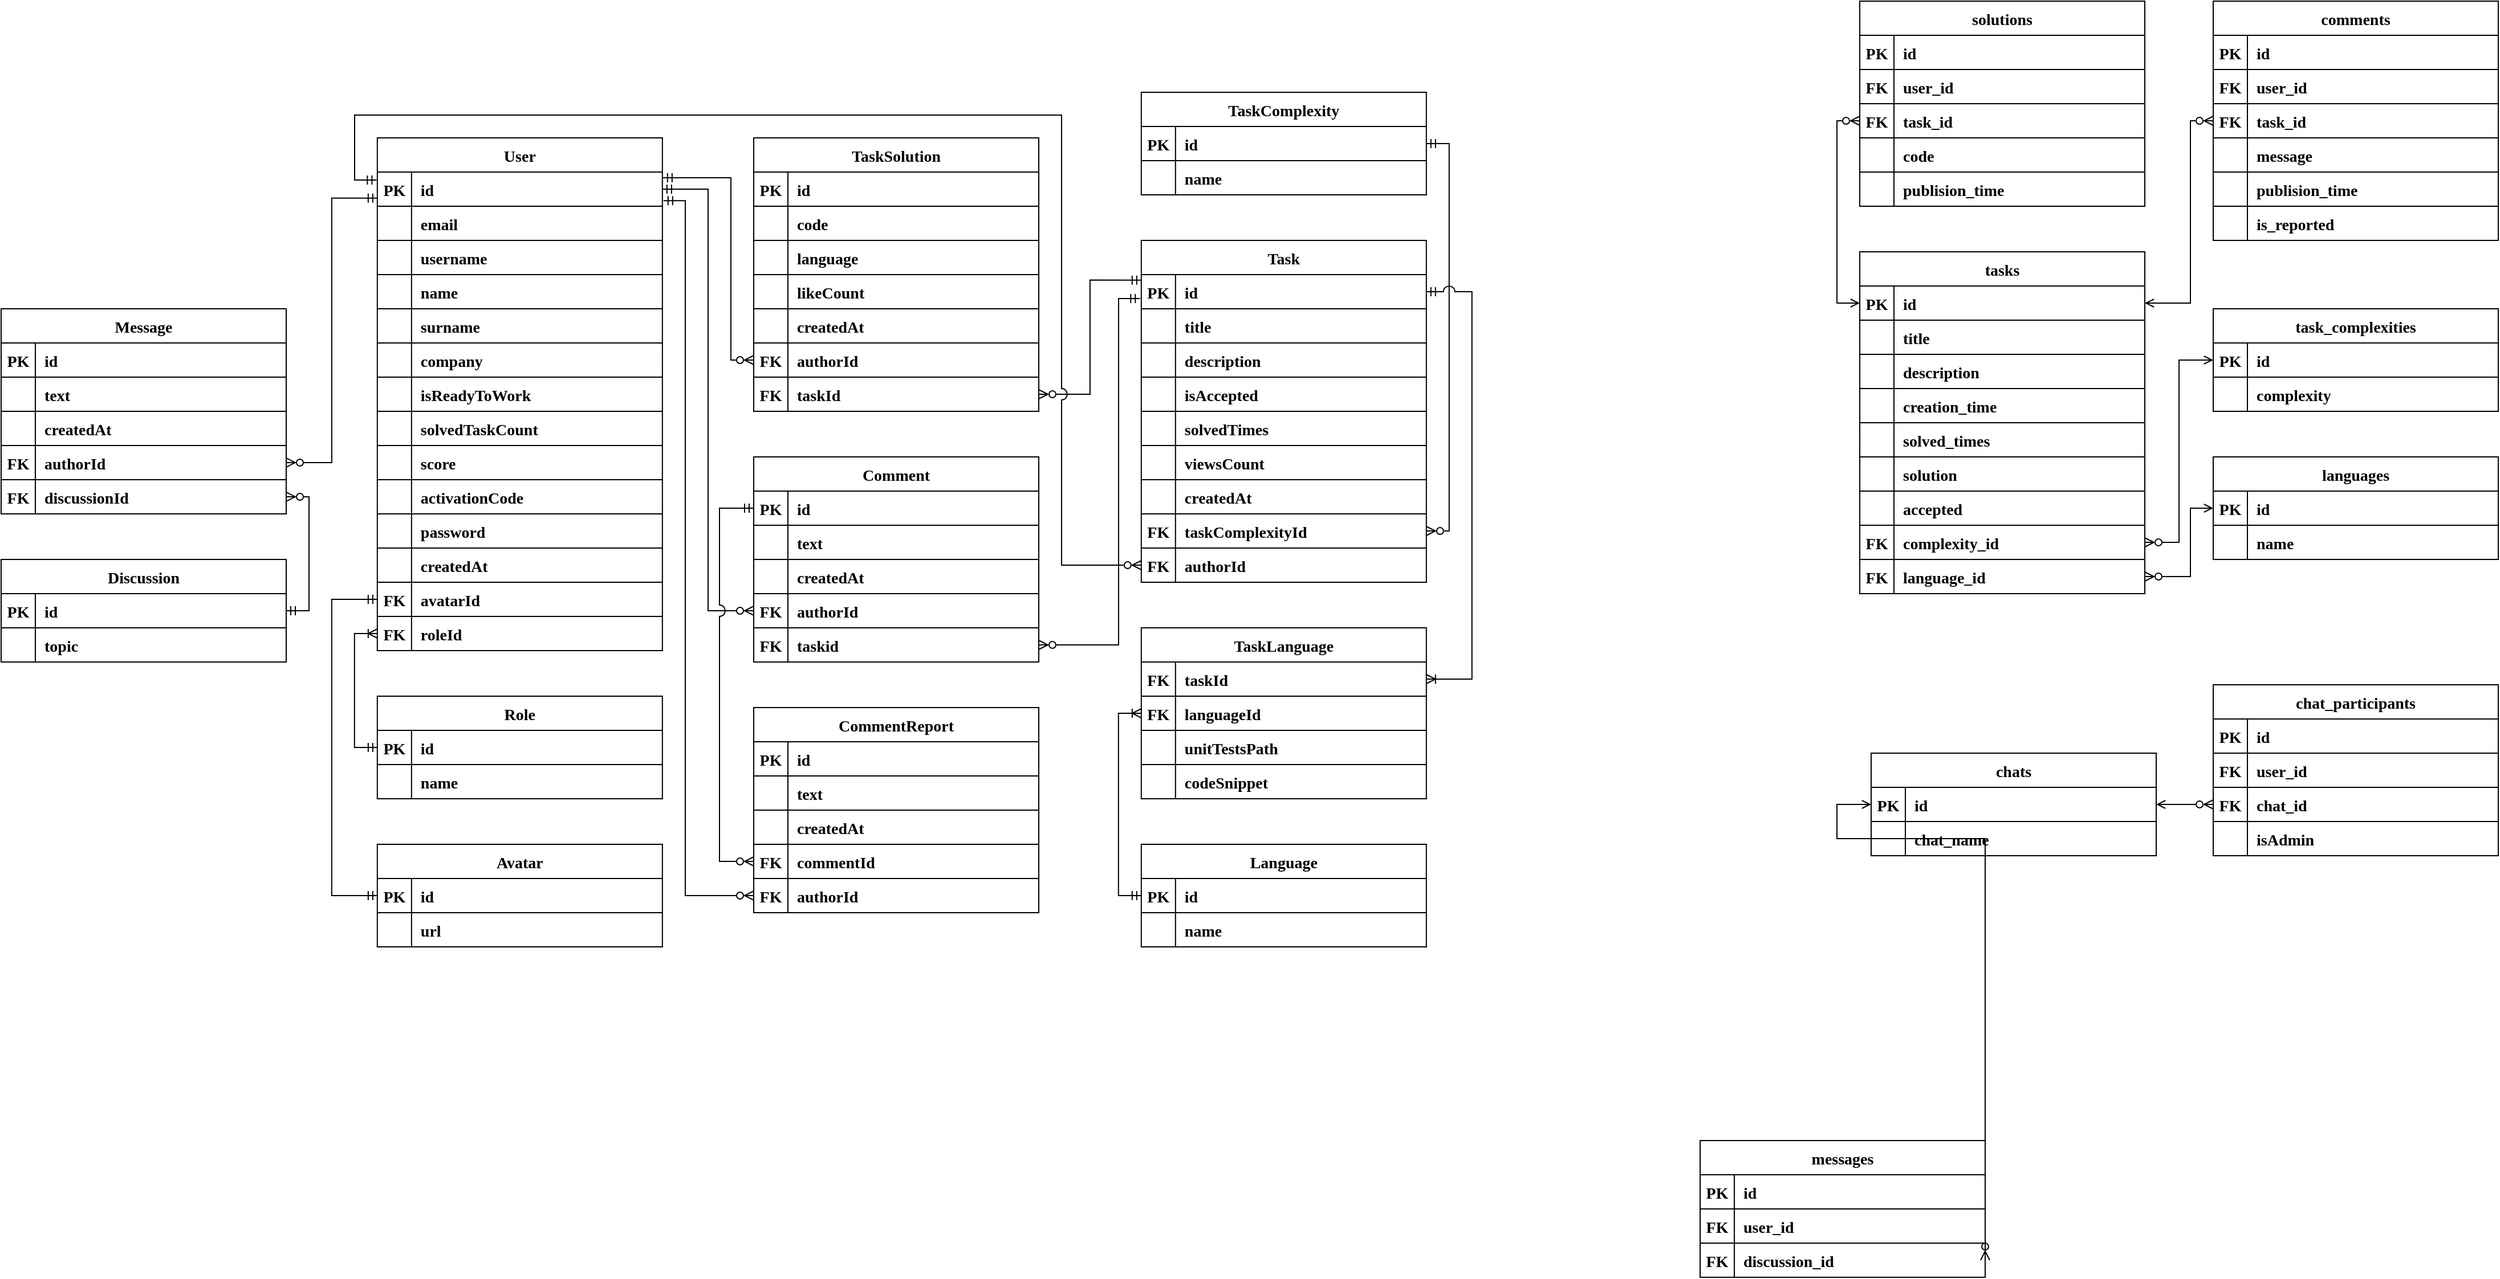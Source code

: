 <mxfile version="22.1.8" type="device">
  <diagram id="R2lEEEUBdFMjLlhIrx00" name="Page-1">
    <mxGraphModel dx="2281" dy="818" grid="0" gridSize="10" guides="1" tooltips="1" connect="1" arrows="1" fold="1" page="0" pageScale="1" pageWidth="850" pageHeight="1100" math="0" shadow="0" extFonts="Permanent Marker^https://fonts.googleapis.com/css?family=Permanent+Marker">
      <root>
        <mxCell id="0" />
        <mxCell id="1" parent="0" />
        <mxCell id="uVwZbVEdoKsYDZkxIZQF-29" value="Role" style="shape=table;startSize=30;container=1;collapsible=1;childLayout=tableLayout;fixedRows=1;rowLines=0;fontStyle=1;align=center;resizeLast=1;fontFamily=Times New Roman;fontSize=14;bottom=1;" parent="1" vertex="1">
          <mxGeometry x="-150.08" y="720" width="250" height="90" as="geometry" />
        </mxCell>
        <mxCell id="uVwZbVEdoKsYDZkxIZQF-30" value="" style="shape=partialRectangle;collapsible=0;dropTarget=0;pointerEvents=0;fillColor=none;points=[[0,0.5],[1,0.5]];portConstraint=eastwest;top=0;left=0;right=0;bottom=1;fontFamily=Times New Roman;fontSize=14;fontStyle=1" parent="uVwZbVEdoKsYDZkxIZQF-29" vertex="1">
          <mxGeometry y="30" width="250" height="30" as="geometry" />
        </mxCell>
        <mxCell id="uVwZbVEdoKsYDZkxIZQF-31" value="PK" style="shape=partialRectangle;overflow=hidden;connectable=0;fillColor=none;top=0;left=0;bottom=0;right=0;fontStyle=1;fontFamily=Times New Roman;fontSize=14;" parent="uVwZbVEdoKsYDZkxIZQF-30" vertex="1">
          <mxGeometry width="30" height="30" as="geometry">
            <mxRectangle width="30" height="30" as="alternateBounds" />
          </mxGeometry>
        </mxCell>
        <mxCell id="uVwZbVEdoKsYDZkxIZQF-32" value="id" style="shape=partialRectangle;overflow=hidden;connectable=0;fillColor=none;top=0;left=0;bottom=0;right=0;align=left;spacingLeft=6;fontStyle=1;fontFamily=Times New Roman;fontSize=14;strokeColor=default;" parent="uVwZbVEdoKsYDZkxIZQF-30" vertex="1">
          <mxGeometry x="30" width="220" height="30" as="geometry">
            <mxRectangle width="220" height="30" as="alternateBounds" />
          </mxGeometry>
        </mxCell>
        <mxCell id="uVwZbVEdoKsYDZkxIZQF-33" value="" style="shape=partialRectangle;collapsible=0;dropTarget=0;pointerEvents=0;fillColor=none;points=[[0,0.5],[1,0.5]];portConstraint=eastwest;top=0;left=0;right=0;bottom=0;fontFamily=Times New Roman;fontSize=14;fontStyle=1" parent="uVwZbVEdoKsYDZkxIZQF-29" vertex="1">
          <mxGeometry y="60" width="250" height="30" as="geometry" />
        </mxCell>
        <mxCell id="uVwZbVEdoKsYDZkxIZQF-34" value="" style="shape=partialRectangle;overflow=hidden;connectable=0;fillColor=none;top=0;left=0;bottom=1;right=0;fontFamily=Times New Roman;fontSize=14;fontStyle=1" parent="uVwZbVEdoKsYDZkxIZQF-33" vertex="1">
          <mxGeometry width="30" height="30" as="geometry">
            <mxRectangle width="30" height="30" as="alternateBounds" />
          </mxGeometry>
        </mxCell>
        <mxCell id="uVwZbVEdoKsYDZkxIZQF-35" value="name" style="shape=partialRectangle;overflow=hidden;connectable=0;fillColor=none;top=0;left=0;bottom=1;right=0;align=left;spacingLeft=6;fontFamily=Times New Roman;fontSize=14;fontStyle=1" parent="uVwZbVEdoKsYDZkxIZQF-33" vertex="1">
          <mxGeometry x="30" width="220" height="30" as="geometry">
            <mxRectangle width="220" height="30" as="alternateBounds" />
          </mxGeometry>
        </mxCell>
        <mxCell id="uVwZbVEdoKsYDZkxIZQF-36" value="User" style="shape=table;startSize=30;container=1;collapsible=1;childLayout=tableLayout;fixedRows=1;rowLines=0;fontStyle=1;align=center;resizeLast=1;fontFamily=Times New Roman;fontSize=14;bottom=1;" parent="1" vertex="1">
          <mxGeometry x="-150.08" y="230" width="250" height="450" as="geometry">
            <mxRectangle x="120" y="110" width="110" height="30" as="alternateBounds" />
          </mxGeometry>
        </mxCell>
        <mxCell id="uVwZbVEdoKsYDZkxIZQF-37" value="" style="shape=partialRectangle;collapsible=0;dropTarget=0;pointerEvents=0;fillColor=none;points=[[0,0.5],[1,0.5]];portConstraint=eastwest;top=0;left=0;right=0;bottom=1;fontFamily=Times New Roman;fontSize=14;fontStyle=1" parent="uVwZbVEdoKsYDZkxIZQF-36" vertex="1">
          <mxGeometry y="30" width="250" height="30" as="geometry" />
        </mxCell>
        <mxCell id="uVwZbVEdoKsYDZkxIZQF-38" value="PK" style="shape=partialRectangle;overflow=hidden;connectable=0;fillColor=none;top=0;left=0;bottom=0;right=0;fontStyle=1;fontFamily=Times New Roman;fontSize=14;" parent="uVwZbVEdoKsYDZkxIZQF-37" vertex="1">
          <mxGeometry width="30" height="30" as="geometry">
            <mxRectangle width="30" height="30" as="alternateBounds" />
          </mxGeometry>
        </mxCell>
        <mxCell id="uVwZbVEdoKsYDZkxIZQF-39" value="id" style="shape=partialRectangle;overflow=hidden;connectable=0;fillColor=none;top=0;left=0;bottom=0;right=0;align=left;spacingLeft=6;fontStyle=1;fontFamily=Times New Roman;fontSize=14;strokeColor=default;" parent="uVwZbVEdoKsYDZkxIZQF-37" vertex="1">
          <mxGeometry x="30" width="220" height="30" as="geometry">
            <mxRectangle width="220" height="30" as="alternateBounds" />
          </mxGeometry>
        </mxCell>
        <mxCell id="uVwZbVEdoKsYDZkxIZQF-40" value="" style="shape=partialRectangle;collapsible=0;dropTarget=0;pointerEvents=0;fillColor=none;points=[[0,0.5],[1,0.5]];portConstraint=eastwest;top=0;left=0;right=0;bottom=0;fontFamily=Times New Roman;fontSize=14;fontStyle=1" parent="uVwZbVEdoKsYDZkxIZQF-36" vertex="1">
          <mxGeometry y="60" width="250" height="30" as="geometry" />
        </mxCell>
        <mxCell id="uVwZbVEdoKsYDZkxIZQF-41" value="" style="shape=partialRectangle;overflow=hidden;connectable=0;fillColor=none;top=0;left=0;bottom=1;right=0;fontFamily=Times New Roman;fontSize=14;fontStyle=1" parent="uVwZbVEdoKsYDZkxIZQF-40" vertex="1">
          <mxGeometry width="30" height="30" as="geometry">
            <mxRectangle width="30" height="30" as="alternateBounds" />
          </mxGeometry>
        </mxCell>
        <mxCell id="uVwZbVEdoKsYDZkxIZQF-42" value="email " style="shape=partialRectangle;overflow=hidden;connectable=0;fillColor=none;top=0;left=0;bottom=1;right=0;align=left;spacingLeft=6;fontFamily=Times New Roman;fontSize=14;fontStyle=1" parent="uVwZbVEdoKsYDZkxIZQF-40" vertex="1">
          <mxGeometry x="30" width="220" height="30" as="geometry">
            <mxRectangle width="220" height="30" as="alternateBounds" />
          </mxGeometry>
        </mxCell>
        <mxCell id="uVwZbVEdoKsYDZkxIZQF-43" style="shape=partialRectangle;collapsible=0;dropTarget=0;pointerEvents=0;fillColor=none;points=[[0,0.5],[1,0.5]];portConstraint=eastwest;top=0;left=0;right=0;bottom=0;fontFamily=Times New Roman;fontSize=14;fontStyle=1" parent="uVwZbVEdoKsYDZkxIZQF-36" vertex="1">
          <mxGeometry y="90" width="250" height="30" as="geometry" />
        </mxCell>
        <mxCell id="uVwZbVEdoKsYDZkxIZQF-44" style="shape=partialRectangle;overflow=hidden;connectable=0;fillColor=none;top=0;left=0;bottom=1;right=0;fontFamily=Times New Roman;fontSize=14;fontStyle=1" parent="uVwZbVEdoKsYDZkxIZQF-43" vertex="1">
          <mxGeometry width="30" height="30" as="geometry">
            <mxRectangle width="30" height="30" as="alternateBounds" />
          </mxGeometry>
        </mxCell>
        <mxCell id="uVwZbVEdoKsYDZkxIZQF-45" value="username" style="shape=partialRectangle;overflow=hidden;connectable=0;fillColor=none;top=0;left=0;bottom=1;right=0;align=left;spacingLeft=6;fontFamily=Times New Roman;fontSize=14;fontStyle=1" parent="uVwZbVEdoKsYDZkxIZQF-43" vertex="1">
          <mxGeometry x="30" width="220" height="30" as="geometry">
            <mxRectangle width="220" height="30" as="alternateBounds" />
          </mxGeometry>
        </mxCell>
        <mxCell id="uVwZbVEdoKsYDZkxIZQF-46" style="shape=partialRectangle;collapsible=0;dropTarget=0;pointerEvents=0;fillColor=none;points=[[0,0.5],[1,0.5]];portConstraint=eastwest;top=0;left=0;right=0;bottom=0;fontFamily=Times New Roman;fontSize=14;fontStyle=1" parent="uVwZbVEdoKsYDZkxIZQF-36" vertex="1">
          <mxGeometry y="120" width="250" height="30" as="geometry" />
        </mxCell>
        <mxCell id="uVwZbVEdoKsYDZkxIZQF-47" style="shape=partialRectangle;overflow=hidden;connectable=0;fillColor=none;top=0;left=0;bottom=1;right=0;fontFamily=Times New Roman;fontSize=14;fontStyle=1" parent="uVwZbVEdoKsYDZkxIZQF-46" vertex="1">
          <mxGeometry width="30" height="30" as="geometry">
            <mxRectangle width="30" height="30" as="alternateBounds" />
          </mxGeometry>
        </mxCell>
        <mxCell id="uVwZbVEdoKsYDZkxIZQF-48" value="name" style="shape=partialRectangle;overflow=hidden;connectable=0;fillColor=none;top=0;left=0;bottom=1;right=0;align=left;spacingLeft=6;fontFamily=Times New Roman;fontSize=14;fontStyle=1" parent="uVwZbVEdoKsYDZkxIZQF-46" vertex="1">
          <mxGeometry x="30" width="220" height="30" as="geometry">
            <mxRectangle width="220" height="30" as="alternateBounds" />
          </mxGeometry>
        </mxCell>
        <mxCell id="XtJwT1Z1h0Aw-hScrlLz-92" style="shape=partialRectangle;collapsible=0;dropTarget=0;pointerEvents=0;fillColor=none;points=[[0,0.5],[1,0.5]];portConstraint=eastwest;top=0;left=0;right=0;bottom=0;fontFamily=Times New Roman;fontSize=14;fontStyle=1" parent="uVwZbVEdoKsYDZkxIZQF-36" vertex="1">
          <mxGeometry y="150" width="250" height="30" as="geometry" />
        </mxCell>
        <mxCell id="XtJwT1Z1h0Aw-hScrlLz-93" style="shape=partialRectangle;overflow=hidden;connectable=0;fillColor=none;top=0;left=0;bottom=1;right=0;fontFamily=Times New Roman;fontSize=14;fontStyle=1" parent="XtJwT1Z1h0Aw-hScrlLz-92" vertex="1">
          <mxGeometry width="30" height="30" as="geometry">
            <mxRectangle width="30" height="30" as="alternateBounds" />
          </mxGeometry>
        </mxCell>
        <mxCell id="XtJwT1Z1h0Aw-hScrlLz-94" value="surname" style="shape=partialRectangle;overflow=hidden;connectable=0;fillColor=none;top=0;left=0;bottom=1;right=0;align=left;spacingLeft=6;fontFamily=Times New Roman;fontSize=14;fontStyle=1" parent="XtJwT1Z1h0Aw-hScrlLz-92" vertex="1">
          <mxGeometry x="30" width="220" height="30" as="geometry">
            <mxRectangle width="220" height="30" as="alternateBounds" />
          </mxGeometry>
        </mxCell>
        <mxCell id="XtJwT1Z1h0Aw-hScrlLz-89" style="shape=partialRectangle;collapsible=0;dropTarget=0;pointerEvents=0;fillColor=none;points=[[0,0.5],[1,0.5]];portConstraint=eastwest;top=0;left=0;right=0;bottom=0;fontFamily=Times New Roman;fontSize=14;fontStyle=1" parent="uVwZbVEdoKsYDZkxIZQF-36" vertex="1">
          <mxGeometry y="180" width="250" height="30" as="geometry" />
        </mxCell>
        <mxCell id="XtJwT1Z1h0Aw-hScrlLz-90" value="" style="shape=partialRectangle;overflow=hidden;connectable=0;fillColor=none;top=0;left=0;bottom=1;right=0;fontFamily=Times New Roman;fontSize=14;fontStyle=1" parent="XtJwT1Z1h0Aw-hScrlLz-89" vertex="1">
          <mxGeometry width="30" height="30" as="geometry">
            <mxRectangle width="30" height="30" as="alternateBounds" />
          </mxGeometry>
        </mxCell>
        <mxCell id="XtJwT1Z1h0Aw-hScrlLz-91" value="company" style="shape=partialRectangle;overflow=hidden;connectable=0;fillColor=none;top=0;left=0;bottom=1;right=0;align=left;spacingLeft=6;fontFamily=Times New Roman;fontSize=14;fontStyle=1" parent="XtJwT1Z1h0Aw-hScrlLz-89" vertex="1">
          <mxGeometry x="30" width="220" height="30" as="geometry">
            <mxRectangle width="220" height="30" as="alternateBounds" />
          </mxGeometry>
        </mxCell>
        <mxCell id="m1rTDar-bUHzjtq6WSjG-10" style="shape=partialRectangle;collapsible=0;dropTarget=0;pointerEvents=0;fillColor=none;points=[[0,0.5],[1,0.5]];portConstraint=eastwest;top=0;left=0;right=0;bottom=0;fontFamily=Times New Roman;fontSize=14;fontStyle=1" parent="uVwZbVEdoKsYDZkxIZQF-36" vertex="1">
          <mxGeometry y="210" width="250" height="30" as="geometry" />
        </mxCell>
        <mxCell id="m1rTDar-bUHzjtq6WSjG-11" style="shape=partialRectangle;overflow=hidden;connectable=0;fillColor=none;top=0;left=0;bottom=1;right=0;fontFamily=Times New Roman;fontSize=14;fontStyle=1" parent="m1rTDar-bUHzjtq6WSjG-10" vertex="1">
          <mxGeometry width="30" height="30" as="geometry">
            <mxRectangle width="30" height="30" as="alternateBounds" />
          </mxGeometry>
        </mxCell>
        <mxCell id="m1rTDar-bUHzjtq6WSjG-12" value="isReadyToWork" style="shape=partialRectangle;overflow=hidden;connectable=0;fillColor=none;top=0;left=0;bottom=1;right=0;align=left;spacingLeft=6;fontFamily=Times New Roman;fontSize=14;fontStyle=1" parent="m1rTDar-bUHzjtq6WSjG-10" vertex="1">
          <mxGeometry x="30" width="220" height="30" as="geometry">
            <mxRectangle width="220" height="30" as="alternateBounds" />
          </mxGeometry>
        </mxCell>
        <mxCell id="m1rTDar-bUHzjtq6WSjG-7" style="shape=partialRectangle;collapsible=0;dropTarget=0;pointerEvents=0;fillColor=none;points=[[0,0.5],[1,0.5]];portConstraint=eastwest;top=0;left=0;right=0;bottom=0;fontFamily=Times New Roman;fontSize=14;fontStyle=1" parent="uVwZbVEdoKsYDZkxIZQF-36" vertex="1">
          <mxGeometry y="240" width="250" height="30" as="geometry" />
        </mxCell>
        <mxCell id="m1rTDar-bUHzjtq6WSjG-8" style="shape=partialRectangle;overflow=hidden;connectable=0;fillColor=none;top=0;left=0;bottom=1;right=0;fontFamily=Times New Roman;fontSize=14;fontStyle=1" parent="m1rTDar-bUHzjtq6WSjG-7" vertex="1">
          <mxGeometry width="30" height="30" as="geometry">
            <mxRectangle width="30" height="30" as="alternateBounds" />
          </mxGeometry>
        </mxCell>
        <mxCell id="m1rTDar-bUHzjtq6WSjG-9" value="solvedTaskCount" style="shape=partialRectangle;overflow=hidden;connectable=0;fillColor=none;top=0;left=0;bottom=1;right=0;align=left;spacingLeft=6;fontFamily=Times New Roman;fontSize=14;fontStyle=1" parent="m1rTDar-bUHzjtq6WSjG-7" vertex="1">
          <mxGeometry x="30" width="220" height="30" as="geometry">
            <mxRectangle width="220" height="30" as="alternateBounds" />
          </mxGeometry>
        </mxCell>
        <mxCell id="m1rTDar-bUHzjtq6WSjG-4" style="shape=partialRectangle;collapsible=0;dropTarget=0;pointerEvents=0;fillColor=none;points=[[0,0.5],[1,0.5]];portConstraint=eastwest;top=0;left=0;right=0;bottom=0;fontFamily=Times New Roman;fontSize=14;fontStyle=1" parent="uVwZbVEdoKsYDZkxIZQF-36" vertex="1">
          <mxGeometry y="270" width="250" height="30" as="geometry" />
        </mxCell>
        <mxCell id="m1rTDar-bUHzjtq6WSjG-5" style="shape=partialRectangle;overflow=hidden;connectable=0;fillColor=none;top=0;left=0;bottom=1;right=0;fontFamily=Times New Roman;fontSize=14;fontStyle=1" parent="m1rTDar-bUHzjtq6WSjG-4" vertex="1">
          <mxGeometry width="30" height="30" as="geometry">
            <mxRectangle width="30" height="30" as="alternateBounds" />
          </mxGeometry>
        </mxCell>
        <mxCell id="m1rTDar-bUHzjtq6WSjG-6" value="score" style="shape=partialRectangle;overflow=hidden;connectable=0;fillColor=none;top=0;left=0;bottom=1;right=0;align=left;spacingLeft=6;fontFamily=Times New Roman;fontSize=14;fontStyle=1" parent="m1rTDar-bUHzjtq6WSjG-4" vertex="1">
          <mxGeometry x="30" width="220" height="30" as="geometry">
            <mxRectangle width="220" height="30" as="alternateBounds" />
          </mxGeometry>
        </mxCell>
        <mxCell id="m1rTDar-bUHzjtq6WSjG-1" style="shape=partialRectangle;collapsible=0;dropTarget=0;pointerEvents=0;fillColor=none;points=[[0,0.5],[1,0.5]];portConstraint=eastwest;top=0;left=0;right=0;bottom=0;fontFamily=Times New Roman;fontSize=14;fontStyle=1" parent="uVwZbVEdoKsYDZkxIZQF-36" vertex="1">
          <mxGeometry y="300" width="250" height="30" as="geometry" />
        </mxCell>
        <mxCell id="m1rTDar-bUHzjtq6WSjG-2" style="shape=partialRectangle;overflow=hidden;connectable=0;fillColor=none;top=0;left=0;bottom=1;right=0;fontFamily=Times New Roman;fontSize=14;fontStyle=1" parent="m1rTDar-bUHzjtq6WSjG-1" vertex="1">
          <mxGeometry width="30" height="30" as="geometry">
            <mxRectangle width="30" height="30" as="alternateBounds" />
          </mxGeometry>
        </mxCell>
        <mxCell id="m1rTDar-bUHzjtq6WSjG-3" value="activationCode" style="shape=partialRectangle;overflow=hidden;connectable=0;fillColor=none;top=0;left=0;bottom=1;right=0;align=left;spacingLeft=6;fontFamily=Times New Roman;fontSize=14;fontStyle=1" parent="m1rTDar-bUHzjtq6WSjG-1" vertex="1">
          <mxGeometry x="30" width="220" height="30" as="geometry">
            <mxRectangle width="220" height="30" as="alternateBounds" />
          </mxGeometry>
        </mxCell>
        <mxCell id="m1rTDar-bUHzjtq6WSjG-19" style="shape=partialRectangle;collapsible=0;dropTarget=0;pointerEvents=0;fillColor=none;points=[[0,0.5],[1,0.5]];portConstraint=eastwest;top=0;left=0;right=0;bottom=0;fontFamily=Times New Roman;fontSize=14;fontStyle=1" parent="uVwZbVEdoKsYDZkxIZQF-36" vertex="1">
          <mxGeometry y="330" width="250" height="30" as="geometry" />
        </mxCell>
        <mxCell id="m1rTDar-bUHzjtq6WSjG-20" style="shape=partialRectangle;overflow=hidden;connectable=0;fillColor=none;top=0;left=0;bottom=1;right=0;fontFamily=Times New Roman;fontSize=14;fontStyle=1" parent="m1rTDar-bUHzjtq6WSjG-19" vertex="1">
          <mxGeometry width="30" height="30" as="geometry">
            <mxRectangle width="30" height="30" as="alternateBounds" />
          </mxGeometry>
        </mxCell>
        <mxCell id="m1rTDar-bUHzjtq6WSjG-21" value="password" style="shape=partialRectangle;overflow=hidden;connectable=0;fillColor=none;top=0;left=0;bottom=1;right=0;align=left;spacingLeft=6;fontFamily=Times New Roman;fontSize=14;fontStyle=1" parent="m1rTDar-bUHzjtq6WSjG-19" vertex="1">
          <mxGeometry x="30" width="220" height="30" as="geometry">
            <mxRectangle width="220" height="30" as="alternateBounds" />
          </mxGeometry>
        </mxCell>
        <mxCell id="m1rTDar-bUHzjtq6WSjG-16" style="shape=partialRectangle;collapsible=0;dropTarget=0;pointerEvents=0;fillColor=none;points=[[0,0.5],[1,0.5]];portConstraint=eastwest;top=0;left=0;right=0;bottom=0;fontFamily=Times New Roman;fontSize=14;fontStyle=1" parent="uVwZbVEdoKsYDZkxIZQF-36" vertex="1">
          <mxGeometry y="360" width="250" height="30" as="geometry" />
        </mxCell>
        <mxCell id="m1rTDar-bUHzjtq6WSjG-17" style="shape=partialRectangle;overflow=hidden;connectable=0;fillColor=none;top=0;left=0;bottom=1;right=0;fontFamily=Times New Roman;fontSize=14;fontStyle=1" parent="m1rTDar-bUHzjtq6WSjG-16" vertex="1">
          <mxGeometry width="30" height="30" as="geometry">
            <mxRectangle width="30" height="30" as="alternateBounds" />
          </mxGeometry>
        </mxCell>
        <mxCell id="m1rTDar-bUHzjtq6WSjG-18" value="createdAt" style="shape=partialRectangle;overflow=hidden;connectable=0;fillColor=none;top=0;left=0;bottom=1;right=0;align=left;spacingLeft=6;fontFamily=Times New Roman;fontSize=14;fontStyle=1" parent="m1rTDar-bUHzjtq6WSjG-16" vertex="1">
          <mxGeometry x="30" width="220" height="30" as="geometry">
            <mxRectangle width="220" height="30" as="alternateBounds" />
          </mxGeometry>
        </mxCell>
        <mxCell id="m1rTDar-bUHzjtq6WSjG-13" style="shape=partialRectangle;collapsible=0;dropTarget=0;pointerEvents=0;fillColor=none;points=[[0,0.5],[1,0.5]];portConstraint=eastwest;top=0;left=0;right=0;bottom=0;fontFamily=Times New Roman;fontSize=14;fontStyle=1" parent="uVwZbVEdoKsYDZkxIZQF-36" vertex="1">
          <mxGeometry y="390" width="250" height="30" as="geometry" />
        </mxCell>
        <mxCell id="m1rTDar-bUHzjtq6WSjG-14" value="FK" style="shape=partialRectangle;overflow=hidden;connectable=0;fillColor=none;top=0;left=0;bottom=1;right=0;fontFamily=Times New Roman;fontSize=14;fontStyle=1" parent="m1rTDar-bUHzjtq6WSjG-13" vertex="1">
          <mxGeometry width="30" height="30" as="geometry">
            <mxRectangle width="30" height="30" as="alternateBounds" />
          </mxGeometry>
        </mxCell>
        <mxCell id="m1rTDar-bUHzjtq6WSjG-15" value="avatarId" style="shape=partialRectangle;overflow=hidden;connectable=0;fillColor=none;top=0;left=0;bottom=1;right=0;align=left;spacingLeft=6;fontFamily=Times New Roman;fontSize=14;fontStyle=1" parent="m1rTDar-bUHzjtq6WSjG-13" vertex="1">
          <mxGeometry x="30" width="220" height="30" as="geometry">
            <mxRectangle width="220" height="30" as="alternateBounds" />
          </mxGeometry>
        </mxCell>
        <mxCell id="m1rTDar-bUHzjtq6WSjG-25" style="shape=partialRectangle;collapsible=0;dropTarget=0;pointerEvents=0;fillColor=none;points=[[0,0.5],[1,0.5]];portConstraint=eastwest;top=0;left=0;right=0;bottom=0;fontFamily=Times New Roman;fontSize=14;fontStyle=1" parent="uVwZbVEdoKsYDZkxIZQF-36" vertex="1">
          <mxGeometry y="420" width="250" height="30" as="geometry" />
        </mxCell>
        <mxCell id="m1rTDar-bUHzjtq6WSjG-26" value="FK" style="shape=partialRectangle;overflow=hidden;connectable=0;fillColor=none;top=0;left=0;bottom=1;right=0;fontFamily=Times New Roman;fontSize=14;fontStyle=1" parent="m1rTDar-bUHzjtq6WSjG-25" vertex="1">
          <mxGeometry width="30" height="30" as="geometry">
            <mxRectangle width="30" height="30" as="alternateBounds" />
          </mxGeometry>
        </mxCell>
        <mxCell id="m1rTDar-bUHzjtq6WSjG-27" value="roleId" style="shape=partialRectangle;overflow=hidden;connectable=0;fillColor=none;top=0;left=0;bottom=1;right=0;align=left;spacingLeft=6;fontFamily=Times New Roman;fontSize=14;fontStyle=1" parent="m1rTDar-bUHzjtq6WSjG-25" vertex="1">
          <mxGeometry x="30" width="220" height="30" as="geometry">
            <mxRectangle width="220" height="30" as="alternateBounds" />
          </mxGeometry>
        </mxCell>
        <mxCell id="uVwZbVEdoKsYDZkxIZQF-100" value="tasks" style="shape=table;startSize=30;container=1;collapsible=1;childLayout=tableLayout;fixedRows=1;rowLines=0;fontStyle=1;align=center;resizeLast=1;fontFamily=Times New Roman;fontSize=14;bottom=1;" parent="1" vertex="1">
          <mxGeometry x="1150" y="330" width="250" height="300" as="geometry">
            <mxRectangle x="120" y="110" width="110" height="30" as="alternateBounds" />
          </mxGeometry>
        </mxCell>
        <mxCell id="uVwZbVEdoKsYDZkxIZQF-101" value="" style="shape=partialRectangle;collapsible=0;dropTarget=0;pointerEvents=0;fillColor=none;points=[[0,0.5],[1,0.5]];portConstraint=eastwest;top=0;left=0;right=0;bottom=1;fontFamily=Times New Roman;fontSize=14;fontStyle=1" parent="uVwZbVEdoKsYDZkxIZQF-100" vertex="1">
          <mxGeometry y="30" width="250" height="30" as="geometry" />
        </mxCell>
        <mxCell id="uVwZbVEdoKsYDZkxIZQF-102" value="PK" style="shape=partialRectangle;overflow=hidden;connectable=0;fillColor=none;top=0;left=0;bottom=0;right=0;fontStyle=1;fontFamily=Times New Roman;fontSize=14;" parent="uVwZbVEdoKsYDZkxIZQF-101" vertex="1">
          <mxGeometry width="30" height="30" as="geometry">
            <mxRectangle width="30" height="30" as="alternateBounds" />
          </mxGeometry>
        </mxCell>
        <mxCell id="uVwZbVEdoKsYDZkxIZQF-103" value="id" style="shape=partialRectangle;overflow=hidden;connectable=0;fillColor=none;top=0;left=0;bottom=0;right=0;align=left;spacingLeft=6;fontStyle=1;fontFamily=Times New Roman;fontSize=14;strokeColor=default;" parent="uVwZbVEdoKsYDZkxIZQF-101" vertex="1">
          <mxGeometry x="30" width="220" height="30" as="geometry">
            <mxRectangle width="220" height="30" as="alternateBounds" />
          </mxGeometry>
        </mxCell>
        <mxCell id="uVwZbVEdoKsYDZkxIZQF-104" value="" style="shape=partialRectangle;collapsible=0;dropTarget=0;pointerEvents=0;fillColor=none;points=[[0,0.5],[1,0.5]];portConstraint=eastwest;top=0;left=0;right=0;bottom=0;fontFamily=Times New Roman;fontSize=14;fontStyle=1" parent="uVwZbVEdoKsYDZkxIZQF-100" vertex="1">
          <mxGeometry y="60" width="250" height="30" as="geometry" />
        </mxCell>
        <mxCell id="uVwZbVEdoKsYDZkxIZQF-105" value="" style="shape=partialRectangle;overflow=hidden;connectable=0;fillColor=none;top=0;left=0;bottom=1;right=0;fontFamily=Times New Roman;fontSize=14;fontStyle=1" parent="uVwZbVEdoKsYDZkxIZQF-104" vertex="1">
          <mxGeometry width="30" height="30" as="geometry">
            <mxRectangle width="30" height="30" as="alternateBounds" />
          </mxGeometry>
        </mxCell>
        <mxCell id="uVwZbVEdoKsYDZkxIZQF-106" value="title" style="shape=partialRectangle;overflow=hidden;connectable=0;fillColor=none;top=0;left=0;bottom=1;right=0;align=left;spacingLeft=6;fontFamily=Times New Roman;fontSize=14;fontStyle=1" parent="uVwZbVEdoKsYDZkxIZQF-104" vertex="1">
          <mxGeometry x="30" width="220" height="30" as="geometry">
            <mxRectangle width="220" height="30" as="alternateBounds" />
          </mxGeometry>
        </mxCell>
        <mxCell id="uVwZbVEdoKsYDZkxIZQF-107" style="shape=partialRectangle;collapsible=0;dropTarget=0;pointerEvents=0;fillColor=none;points=[[0,0.5],[1,0.5]];portConstraint=eastwest;top=0;left=0;right=0;bottom=0;fontFamily=Times New Roman;fontSize=14;fontStyle=1" parent="uVwZbVEdoKsYDZkxIZQF-100" vertex="1">
          <mxGeometry y="90" width="250" height="30" as="geometry" />
        </mxCell>
        <mxCell id="uVwZbVEdoKsYDZkxIZQF-108" value="" style="shape=partialRectangle;overflow=hidden;connectable=0;fillColor=none;top=0;left=0;bottom=1;right=0;fontFamily=Times New Roman;fontSize=14;fontStyle=1" parent="uVwZbVEdoKsYDZkxIZQF-107" vertex="1">
          <mxGeometry width="30" height="30" as="geometry">
            <mxRectangle width="30" height="30" as="alternateBounds" />
          </mxGeometry>
        </mxCell>
        <mxCell id="uVwZbVEdoKsYDZkxIZQF-109" value="description" style="shape=partialRectangle;overflow=hidden;connectable=0;fillColor=none;top=0;left=0;bottom=1;right=0;align=left;spacingLeft=6;fontFamily=Times New Roman;fontSize=14;fontStyle=1" parent="uVwZbVEdoKsYDZkxIZQF-107" vertex="1">
          <mxGeometry x="30" width="220" height="30" as="geometry">
            <mxRectangle width="220" height="30" as="alternateBounds" />
          </mxGeometry>
        </mxCell>
        <mxCell id="uVwZbVEdoKsYDZkxIZQF-110" style="shape=partialRectangle;collapsible=0;dropTarget=0;pointerEvents=0;fillColor=none;points=[[0,0.5],[1,0.5]];portConstraint=eastwest;top=0;left=0;right=0;bottom=0;fontFamily=Times New Roman;fontSize=14;fontStyle=1" parent="uVwZbVEdoKsYDZkxIZQF-100" vertex="1">
          <mxGeometry y="120" width="250" height="30" as="geometry" />
        </mxCell>
        <mxCell id="uVwZbVEdoKsYDZkxIZQF-111" value="" style="shape=partialRectangle;overflow=hidden;connectable=0;fillColor=none;top=0;left=0;bottom=1;right=0;fontFamily=Times New Roman;fontSize=14;fontStyle=1" parent="uVwZbVEdoKsYDZkxIZQF-110" vertex="1">
          <mxGeometry width="30" height="30" as="geometry">
            <mxRectangle width="30" height="30" as="alternateBounds" />
          </mxGeometry>
        </mxCell>
        <mxCell id="uVwZbVEdoKsYDZkxIZQF-112" value="creation_time" style="shape=partialRectangle;overflow=hidden;connectable=0;fillColor=none;top=0;left=0;bottom=1;right=0;align=left;spacingLeft=6;fontFamily=Times New Roman;fontSize=14;fontStyle=1" parent="uVwZbVEdoKsYDZkxIZQF-110" vertex="1">
          <mxGeometry x="30" width="220" height="30" as="geometry">
            <mxRectangle width="220" height="30" as="alternateBounds" />
          </mxGeometry>
        </mxCell>
        <mxCell id="uVwZbVEdoKsYDZkxIZQF-113" style="shape=partialRectangle;collapsible=0;dropTarget=0;pointerEvents=0;fillColor=none;points=[[0,0.5],[1,0.5]];portConstraint=eastwest;top=0;left=0;right=0;bottom=0;fontFamily=Times New Roman;fontSize=14;fontStyle=1" parent="uVwZbVEdoKsYDZkxIZQF-100" vertex="1">
          <mxGeometry y="150" width="250" height="30" as="geometry" />
        </mxCell>
        <mxCell id="uVwZbVEdoKsYDZkxIZQF-114" value="" style="shape=partialRectangle;overflow=hidden;connectable=0;fillColor=none;top=0;left=0;bottom=1;right=0;fontFamily=Times New Roman;fontSize=14;fontStyle=1" parent="uVwZbVEdoKsYDZkxIZQF-113" vertex="1">
          <mxGeometry width="30" height="30" as="geometry">
            <mxRectangle width="30" height="30" as="alternateBounds" />
          </mxGeometry>
        </mxCell>
        <mxCell id="uVwZbVEdoKsYDZkxIZQF-115" value="solved_times" style="shape=partialRectangle;overflow=hidden;connectable=0;fillColor=none;top=0;left=0;bottom=1;right=0;align=left;spacingLeft=6;fontFamily=Times New Roman;fontSize=14;fontStyle=1" parent="uVwZbVEdoKsYDZkxIZQF-113" vertex="1">
          <mxGeometry x="30" width="220" height="30" as="geometry">
            <mxRectangle width="220" height="30" as="alternateBounds" />
          </mxGeometry>
        </mxCell>
        <mxCell id="XtJwT1Z1h0Aw-hScrlLz-37" style="shape=partialRectangle;collapsible=0;dropTarget=0;pointerEvents=0;fillColor=none;points=[[0,0.5],[1,0.5]];portConstraint=eastwest;top=0;left=0;right=0;bottom=0;fontFamily=Times New Roman;fontSize=14;fontStyle=1" parent="uVwZbVEdoKsYDZkxIZQF-100" vertex="1">
          <mxGeometry y="180" width="250" height="30" as="geometry" />
        </mxCell>
        <mxCell id="XtJwT1Z1h0Aw-hScrlLz-38" style="shape=partialRectangle;overflow=hidden;connectable=0;fillColor=none;top=0;left=0;bottom=1;right=0;fontFamily=Times New Roman;fontSize=14;fontStyle=1" parent="XtJwT1Z1h0Aw-hScrlLz-37" vertex="1">
          <mxGeometry width="30" height="30" as="geometry">
            <mxRectangle width="30" height="30" as="alternateBounds" />
          </mxGeometry>
        </mxCell>
        <mxCell id="XtJwT1Z1h0Aw-hScrlLz-39" value="solution" style="shape=partialRectangle;overflow=hidden;connectable=0;fillColor=none;top=0;left=0;bottom=1;right=0;align=left;spacingLeft=6;fontFamily=Times New Roman;fontSize=14;fontStyle=1" parent="XtJwT1Z1h0Aw-hScrlLz-37" vertex="1">
          <mxGeometry x="30" width="220" height="30" as="geometry">
            <mxRectangle width="220" height="30" as="alternateBounds" />
          </mxGeometry>
        </mxCell>
        <mxCell id="XtJwT1Z1h0Aw-hScrlLz-40" style="shape=partialRectangle;collapsible=0;dropTarget=0;pointerEvents=0;fillColor=none;points=[[0,0.5],[1,0.5]];portConstraint=eastwest;top=0;left=0;right=0;bottom=0;fontFamily=Times New Roman;fontSize=14;fontStyle=1" parent="uVwZbVEdoKsYDZkxIZQF-100" vertex="1">
          <mxGeometry y="210" width="250" height="30" as="geometry" />
        </mxCell>
        <mxCell id="XtJwT1Z1h0Aw-hScrlLz-41" style="shape=partialRectangle;overflow=hidden;connectable=0;fillColor=none;top=0;left=0;bottom=1;right=0;fontFamily=Times New Roman;fontSize=14;fontStyle=1" parent="XtJwT1Z1h0Aw-hScrlLz-40" vertex="1">
          <mxGeometry width="30" height="30" as="geometry">
            <mxRectangle width="30" height="30" as="alternateBounds" />
          </mxGeometry>
        </mxCell>
        <mxCell id="XtJwT1Z1h0Aw-hScrlLz-42" value="accepted" style="shape=partialRectangle;overflow=hidden;connectable=0;fillColor=none;top=0;left=0;bottom=1;right=0;align=left;spacingLeft=6;fontFamily=Times New Roman;fontSize=14;fontStyle=1" parent="XtJwT1Z1h0Aw-hScrlLz-40" vertex="1">
          <mxGeometry x="30" width="220" height="30" as="geometry">
            <mxRectangle width="220" height="30" as="alternateBounds" />
          </mxGeometry>
        </mxCell>
        <mxCell id="XtJwT1Z1h0Aw-hScrlLz-43" style="shape=partialRectangle;collapsible=0;dropTarget=0;pointerEvents=0;fillColor=none;points=[[0,0.5],[1,0.5]];portConstraint=eastwest;top=0;left=0;right=0;bottom=0;fontFamily=Times New Roman;fontSize=14;fontStyle=1" parent="uVwZbVEdoKsYDZkxIZQF-100" vertex="1">
          <mxGeometry y="240" width="250" height="30" as="geometry" />
        </mxCell>
        <mxCell id="XtJwT1Z1h0Aw-hScrlLz-44" value="FK" style="shape=partialRectangle;overflow=hidden;connectable=0;fillColor=none;top=0;left=0;bottom=1;right=0;fontFamily=Times New Roman;fontSize=14;fontStyle=1" parent="XtJwT1Z1h0Aw-hScrlLz-43" vertex="1">
          <mxGeometry width="30" height="30" as="geometry">
            <mxRectangle width="30" height="30" as="alternateBounds" />
          </mxGeometry>
        </mxCell>
        <mxCell id="XtJwT1Z1h0Aw-hScrlLz-45" value="complexity_id" style="shape=partialRectangle;overflow=hidden;connectable=0;fillColor=none;top=0;left=0;bottom=1;right=0;align=left;spacingLeft=6;fontFamily=Times New Roman;fontSize=14;fontStyle=1" parent="XtJwT1Z1h0Aw-hScrlLz-43" vertex="1">
          <mxGeometry x="30" width="220" height="30" as="geometry">
            <mxRectangle width="220" height="30" as="alternateBounds" />
          </mxGeometry>
        </mxCell>
        <mxCell id="XtJwT1Z1h0Aw-hScrlLz-59" style="shape=partialRectangle;collapsible=0;dropTarget=0;pointerEvents=0;fillColor=none;points=[[0,0.5],[1,0.5]];portConstraint=eastwest;top=0;left=0;right=0;bottom=0;fontFamily=Times New Roman;fontSize=14;fontStyle=1" parent="uVwZbVEdoKsYDZkxIZQF-100" vertex="1">
          <mxGeometry y="270" width="250" height="30" as="geometry" />
        </mxCell>
        <mxCell id="XtJwT1Z1h0Aw-hScrlLz-60" value="FK" style="shape=partialRectangle;overflow=hidden;connectable=0;fillColor=none;top=0;left=0;bottom=1;right=0;fontFamily=Times New Roman;fontSize=14;fontStyle=1" parent="XtJwT1Z1h0Aw-hScrlLz-59" vertex="1">
          <mxGeometry width="30" height="30" as="geometry">
            <mxRectangle width="30" height="30" as="alternateBounds" />
          </mxGeometry>
        </mxCell>
        <mxCell id="XtJwT1Z1h0Aw-hScrlLz-61" value="language_id" style="shape=partialRectangle;overflow=hidden;connectable=0;fillColor=none;top=0;left=0;bottom=1;right=0;align=left;spacingLeft=6;fontFamily=Times New Roman;fontSize=14;fontStyle=1" parent="XtJwT1Z1h0Aw-hScrlLz-59" vertex="1">
          <mxGeometry x="30" width="220" height="30" as="geometry">
            <mxRectangle width="220" height="30" as="alternateBounds" />
          </mxGeometry>
        </mxCell>
        <mxCell id="uVwZbVEdoKsYDZkxIZQF-467" value="task_complexities" style="shape=table;startSize=30;container=1;collapsible=1;childLayout=tableLayout;fixedRows=1;rowLines=0;fontStyle=1;align=center;resizeLast=1;fontFamily=Times New Roman;fontSize=14;bottom=1;" parent="1" vertex="1">
          <mxGeometry x="1460" y="380" width="250" height="90" as="geometry" />
        </mxCell>
        <mxCell id="uVwZbVEdoKsYDZkxIZQF-468" value="" style="shape=partialRectangle;collapsible=0;dropTarget=0;pointerEvents=0;fillColor=none;points=[[0,0.5],[1,0.5]];portConstraint=eastwest;top=0;left=0;right=0;bottom=1;fontFamily=Times New Roman;fontSize=14;fontStyle=1" parent="uVwZbVEdoKsYDZkxIZQF-467" vertex="1">
          <mxGeometry y="30" width="250" height="30" as="geometry" />
        </mxCell>
        <mxCell id="uVwZbVEdoKsYDZkxIZQF-469" value="PK" style="shape=partialRectangle;overflow=hidden;connectable=0;fillColor=none;top=0;left=0;bottom=0;right=0;fontStyle=1;fontFamily=Times New Roman;fontSize=14;" parent="uVwZbVEdoKsYDZkxIZQF-468" vertex="1">
          <mxGeometry width="30" height="30" as="geometry">
            <mxRectangle width="30" height="30" as="alternateBounds" />
          </mxGeometry>
        </mxCell>
        <mxCell id="uVwZbVEdoKsYDZkxIZQF-470" value="id" style="shape=partialRectangle;overflow=hidden;connectable=0;fillColor=none;top=0;left=0;bottom=0;right=0;align=left;spacingLeft=6;fontStyle=1;fontFamily=Times New Roman;fontSize=14;strokeColor=default;" parent="uVwZbVEdoKsYDZkxIZQF-468" vertex="1">
          <mxGeometry x="30" width="220" height="30" as="geometry">
            <mxRectangle width="220" height="30" as="alternateBounds" />
          </mxGeometry>
        </mxCell>
        <mxCell id="uVwZbVEdoKsYDZkxIZQF-471" value="" style="shape=partialRectangle;collapsible=0;dropTarget=0;pointerEvents=0;fillColor=none;points=[[0,0.5],[1,0.5]];portConstraint=eastwest;top=0;left=0;right=0;bottom=0;fontFamily=Times New Roman;fontSize=14;fontStyle=1" parent="uVwZbVEdoKsYDZkxIZQF-467" vertex="1">
          <mxGeometry y="60" width="250" height="30" as="geometry" />
        </mxCell>
        <mxCell id="uVwZbVEdoKsYDZkxIZQF-472" value="" style="shape=partialRectangle;overflow=hidden;connectable=0;fillColor=none;top=0;left=0;bottom=1;right=0;fontFamily=Times New Roman;fontSize=14;fontStyle=1" parent="uVwZbVEdoKsYDZkxIZQF-471" vertex="1">
          <mxGeometry width="30" height="30" as="geometry">
            <mxRectangle width="30" height="30" as="alternateBounds" />
          </mxGeometry>
        </mxCell>
        <mxCell id="uVwZbVEdoKsYDZkxIZQF-473" value="complexity" style="shape=partialRectangle;overflow=hidden;connectable=0;fillColor=none;top=0;left=0;bottom=1;right=0;align=left;spacingLeft=6;fontFamily=Times New Roman;fontSize=14;fontStyle=1" parent="uVwZbVEdoKsYDZkxIZQF-471" vertex="1">
          <mxGeometry x="30" width="220" height="30" as="geometry">
            <mxRectangle width="220" height="30" as="alternateBounds" />
          </mxGeometry>
        </mxCell>
        <mxCell id="uVwZbVEdoKsYDZkxIZQF-474" value="solutions" style="shape=table;startSize=30;container=1;collapsible=1;childLayout=tableLayout;fixedRows=1;rowLines=0;fontStyle=1;align=center;resizeLast=1;fontFamily=Times New Roman;fontSize=14;bottom=1;" parent="1" vertex="1">
          <mxGeometry x="1150" y="110" width="250" height="180" as="geometry">
            <mxRectangle x="120" y="110" width="110" height="30" as="alternateBounds" />
          </mxGeometry>
        </mxCell>
        <mxCell id="uVwZbVEdoKsYDZkxIZQF-475" value="" style="shape=partialRectangle;collapsible=0;dropTarget=0;pointerEvents=0;fillColor=none;points=[[0,0.5],[1,0.5]];portConstraint=eastwest;top=0;left=0;right=0;bottom=1;fontFamily=Times New Roman;fontSize=14;fontStyle=1" parent="uVwZbVEdoKsYDZkxIZQF-474" vertex="1">
          <mxGeometry y="30" width="250" height="30" as="geometry" />
        </mxCell>
        <mxCell id="uVwZbVEdoKsYDZkxIZQF-476" value="PK" style="shape=partialRectangle;overflow=hidden;connectable=0;fillColor=none;top=0;left=0;bottom=0;right=0;fontStyle=1;fontFamily=Times New Roman;fontSize=14;" parent="uVwZbVEdoKsYDZkxIZQF-475" vertex="1">
          <mxGeometry width="30" height="30" as="geometry">
            <mxRectangle width="30" height="30" as="alternateBounds" />
          </mxGeometry>
        </mxCell>
        <mxCell id="uVwZbVEdoKsYDZkxIZQF-477" value="id" style="shape=partialRectangle;overflow=hidden;connectable=0;fillColor=none;top=0;left=0;bottom=0;right=0;align=left;spacingLeft=6;fontStyle=1;fontFamily=Times New Roman;fontSize=14;strokeColor=default;" parent="uVwZbVEdoKsYDZkxIZQF-475" vertex="1">
          <mxGeometry x="30" width="220" height="30" as="geometry">
            <mxRectangle width="220" height="30" as="alternateBounds" />
          </mxGeometry>
        </mxCell>
        <mxCell id="uVwZbVEdoKsYDZkxIZQF-478" value="" style="shape=partialRectangle;collapsible=0;dropTarget=0;pointerEvents=0;fillColor=none;points=[[0,0.5],[1,0.5]];portConstraint=eastwest;top=0;left=0;right=0;bottom=0;fontFamily=Times New Roman;fontSize=14;fontStyle=1" parent="uVwZbVEdoKsYDZkxIZQF-474" vertex="1">
          <mxGeometry y="60" width="250" height="30" as="geometry" />
        </mxCell>
        <mxCell id="uVwZbVEdoKsYDZkxIZQF-479" value="FK" style="shape=partialRectangle;overflow=hidden;connectable=0;fillColor=none;top=0;left=0;bottom=1;right=0;fontFamily=Times New Roman;fontSize=14;fontStyle=1" parent="uVwZbVEdoKsYDZkxIZQF-478" vertex="1">
          <mxGeometry width="30" height="30" as="geometry">
            <mxRectangle width="30" height="30" as="alternateBounds" />
          </mxGeometry>
        </mxCell>
        <mxCell id="uVwZbVEdoKsYDZkxIZQF-480" value="user_id" style="shape=partialRectangle;overflow=hidden;connectable=0;fillColor=none;top=0;left=0;bottom=1;right=0;align=left;spacingLeft=6;fontFamily=Times New Roman;fontSize=14;fontStyle=1" parent="uVwZbVEdoKsYDZkxIZQF-478" vertex="1">
          <mxGeometry x="30" width="220" height="30" as="geometry">
            <mxRectangle width="220" height="30" as="alternateBounds" />
          </mxGeometry>
        </mxCell>
        <mxCell id="uVwZbVEdoKsYDZkxIZQF-481" style="shape=partialRectangle;collapsible=0;dropTarget=0;pointerEvents=0;fillColor=none;points=[[0,0.5],[1,0.5]];portConstraint=eastwest;top=0;left=0;right=0;bottom=0;fontFamily=Times New Roman;fontSize=14;fontStyle=1" parent="uVwZbVEdoKsYDZkxIZQF-474" vertex="1">
          <mxGeometry y="90" width="250" height="30" as="geometry" />
        </mxCell>
        <mxCell id="uVwZbVEdoKsYDZkxIZQF-482" value="FK" style="shape=partialRectangle;overflow=hidden;connectable=0;fillColor=none;top=0;left=0;bottom=1;right=0;fontFamily=Times New Roman;fontSize=14;fontStyle=1" parent="uVwZbVEdoKsYDZkxIZQF-481" vertex="1">
          <mxGeometry width="30" height="30" as="geometry">
            <mxRectangle width="30" height="30" as="alternateBounds" />
          </mxGeometry>
        </mxCell>
        <mxCell id="uVwZbVEdoKsYDZkxIZQF-483" value="task_id" style="shape=partialRectangle;overflow=hidden;connectable=0;fillColor=none;top=0;left=0;bottom=1;right=0;align=left;spacingLeft=6;fontFamily=Times New Roman;fontSize=14;fontStyle=1" parent="uVwZbVEdoKsYDZkxIZQF-481" vertex="1">
          <mxGeometry x="30" width="220" height="30" as="geometry">
            <mxRectangle width="220" height="30" as="alternateBounds" />
          </mxGeometry>
        </mxCell>
        <mxCell id="uVwZbVEdoKsYDZkxIZQF-484" style="shape=partialRectangle;collapsible=0;dropTarget=0;pointerEvents=0;fillColor=none;points=[[0,0.5],[1,0.5]];portConstraint=eastwest;top=0;left=0;right=0;bottom=0;fontFamily=Times New Roman;fontSize=14;fontStyle=1" parent="uVwZbVEdoKsYDZkxIZQF-474" vertex="1">
          <mxGeometry y="120" width="250" height="30" as="geometry" />
        </mxCell>
        <mxCell id="uVwZbVEdoKsYDZkxIZQF-485" value="" style="shape=partialRectangle;overflow=hidden;connectable=0;fillColor=none;top=0;left=0;bottom=1;right=0;fontFamily=Times New Roman;fontSize=14;fontStyle=1" parent="uVwZbVEdoKsYDZkxIZQF-484" vertex="1">
          <mxGeometry width="30" height="30" as="geometry">
            <mxRectangle width="30" height="30" as="alternateBounds" />
          </mxGeometry>
        </mxCell>
        <mxCell id="uVwZbVEdoKsYDZkxIZQF-486" value="code" style="shape=partialRectangle;overflow=hidden;connectable=0;fillColor=none;top=0;left=0;bottom=1;right=0;align=left;spacingLeft=6;fontFamily=Times New Roman;fontSize=14;fontStyle=1" parent="uVwZbVEdoKsYDZkxIZQF-484" vertex="1">
          <mxGeometry x="30" width="220" height="30" as="geometry">
            <mxRectangle width="220" height="30" as="alternateBounds" />
          </mxGeometry>
        </mxCell>
        <mxCell id="uVwZbVEdoKsYDZkxIZQF-487" style="shape=partialRectangle;collapsible=0;dropTarget=0;pointerEvents=0;fillColor=none;points=[[0,0.5],[1,0.5]];portConstraint=eastwest;top=0;left=0;right=0;bottom=0;fontFamily=Times New Roman;fontSize=14;fontStyle=1" parent="uVwZbVEdoKsYDZkxIZQF-474" vertex="1">
          <mxGeometry y="150" width="250" height="30" as="geometry" />
        </mxCell>
        <mxCell id="uVwZbVEdoKsYDZkxIZQF-488" style="shape=partialRectangle;overflow=hidden;connectable=0;fillColor=none;top=0;left=0;bottom=1;right=0;fontFamily=Times New Roman;fontSize=14;fontStyle=1" parent="uVwZbVEdoKsYDZkxIZQF-487" vertex="1">
          <mxGeometry width="30" height="30" as="geometry">
            <mxRectangle width="30" height="30" as="alternateBounds" />
          </mxGeometry>
        </mxCell>
        <mxCell id="uVwZbVEdoKsYDZkxIZQF-489" value="publision_time" style="shape=partialRectangle;overflow=hidden;connectable=0;fillColor=none;top=0;left=0;bottom=1;right=0;align=left;spacingLeft=6;fontFamily=Times New Roman;fontSize=14;fontStyle=1" parent="uVwZbVEdoKsYDZkxIZQF-487" vertex="1">
          <mxGeometry x="30" width="220" height="30" as="geometry">
            <mxRectangle width="220" height="30" as="alternateBounds" />
          </mxGeometry>
        </mxCell>
        <mxCell id="uVwZbVEdoKsYDZkxIZQF-509" value="chats" style="shape=table;startSize=30;container=1;collapsible=1;childLayout=tableLayout;fixedRows=1;rowLines=0;fontStyle=1;align=center;resizeLast=1;fontFamily=Times New Roman;fontSize=14;bottom=1;" parent="1" vertex="1">
          <mxGeometry x="1160" y="770" width="250" height="90" as="geometry">
            <mxRectangle x="120" y="110" width="110" height="30" as="alternateBounds" />
          </mxGeometry>
        </mxCell>
        <mxCell id="uVwZbVEdoKsYDZkxIZQF-510" value="" style="shape=partialRectangle;collapsible=0;dropTarget=0;pointerEvents=0;fillColor=none;points=[[0,0.5],[1,0.5]];portConstraint=eastwest;top=0;left=0;right=0;bottom=1;fontFamily=Times New Roman;fontSize=14;fontStyle=1" parent="uVwZbVEdoKsYDZkxIZQF-509" vertex="1">
          <mxGeometry y="30" width="250" height="30" as="geometry" />
        </mxCell>
        <mxCell id="uVwZbVEdoKsYDZkxIZQF-511" value="PK" style="shape=partialRectangle;overflow=hidden;connectable=0;fillColor=none;top=0;left=0;bottom=0;right=0;fontStyle=1;fontFamily=Times New Roman;fontSize=14;" parent="uVwZbVEdoKsYDZkxIZQF-510" vertex="1">
          <mxGeometry width="30" height="30" as="geometry">
            <mxRectangle width="30" height="30" as="alternateBounds" />
          </mxGeometry>
        </mxCell>
        <mxCell id="uVwZbVEdoKsYDZkxIZQF-512" value="id" style="shape=partialRectangle;overflow=hidden;connectable=0;fillColor=none;top=0;left=0;bottom=0;right=0;align=left;spacingLeft=6;fontStyle=1;fontFamily=Times New Roman;fontSize=14;strokeColor=default;" parent="uVwZbVEdoKsYDZkxIZQF-510" vertex="1">
          <mxGeometry x="30" width="220" height="30" as="geometry">
            <mxRectangle width="220" height="30" as="alternateBounds" />
          </mxGeometry>
        </mxCell>
        <mxCell id="ee5PJEOIz-DDBZ3j5Wxd-9" style="shape=partialRectangle;collapsible=0;dropTarget=0;pointerEvents=0;fillColor=none;points=[[0,0.5],[1,0.5]];portConstraint=eastwest;top=0;left=0;right=0;bottom=0;fontFamily=Times New Roman;fontSize=14;fontStyle=1" parent="uVwZbVEdoKsYDZkxIZQF-509" vertex="1">
          <mxGeometry y="60" width="250" height="30" as="geometry" />
        </mxCell>
        <mxCell id="ee5PJEOIz-DDBZ3j5Wxd-10" style="shape=partialRectangle;overflow=hidden;connectable=0;fillColor=none;top=0;left=0;bottom=1;right=0;fontFamily=Times New Roman;fontSize=14;fontStyle=1" parent="ee5PJEOIz-DDBZ3j5Wxd-9" vertex="1">
          <mxGeometry width="30" height="30" as="geometry">
            <mxRectangle width="30" height="30" as="alternateBounds" />
          </mxGeometry>
        </mxCell>
        <mxCell id="ee5PJEOIz-DDBZ3j5Wxd-11" value="chat_name" style="shape=partialRectangle;overflow=hidden;connectable=0;fillColor=none;top=0;left=0;bottom=1;right=0;align=left;spacingLeft=6;fontFamily=Times New Roman;fontSize=14;fontStyle=1" parent="ee5PJEOIz-DDBZ3j5Wxd-9" vertex="1">
          <mxGeometry x="30" width="220" height="30" as="geometry">
            <mxRectangle width="220" height="30" as="alternateBounds" />
          </mxGeometry>
        </mxCell>
        <mxCell id="uVwZbVEdoKsYDZkxIZQF-528" value="messages" style="shape=table;startSize=30;container=1;collapsible=1;childLayout=tableLayout;fixedRows=1;rowLines=0;fontStyle=1;align=center;resizeLast=1;fontFamily=Times New Roman;fontSize=14;bottom=1;" parent="1" vertex="1">
          <mxGeometry x="1010" y="1110" width="250" height="120" as="geometry">
            <mxRectangle x="120" y="110" width="110" height="30" as="alternateBounds" />
          </mxGeometry>
        </mxCell>
        <mxCell id="uVwZbVEdoKsYDZkxIZQF-529" value="" style="shape=partialRectangle;collapsible=0;dropTarget=0;pointerEvents=0;fillColor=none;points=[[0,0.5],[1,0.5]];portConstraint=eastwest;top=0;left=0;right=0;bottom=1;fontFamily=Times New Roman;fontSize=14;fontStyle=1" parent="uVwZbVEdoKsYDZkxIZQF-528" vertex="1">
          <mxGeometry y="30" width="250" height="30" as="geometry" />
        </mxCell>
        <mxCell id="uVwZbVEdoKsYDZkxIZQF-530" value="PK" style="shape=partialRectangle;overflow=hidden;connectable=0;fillColor=none;top=0;left=0;bottom=0;right=0;fontStyle=1;fontFamily=Times New Roman;fontSize=14;" parent="uVwZbVEdoKsYDZkxIZQF-529" vertex="1">
          <mxGeometry width="30" height="30" as="geometry">
            <mxRectangle width="30" height="30" as="alternateBounds" />
          </mxGeometry>
        </mxCell>
        <mxCell id="uVwZbVEdoKsYDZkxIZQF-531" value="id" style="shape=partialRectangle;overflow=hidden;connectable=0;fillColor=none;top=0;left=0;bottom=0;right=0;align=left;spacingLeft=6;fontStyle=1;fontFamily=Times New Roman;fontSize=14;strokeColor=default;" parent="uVwZbVEdoKsYDZkxIZQF-529" vertex="1">
          <mxGeometry x="30" width="220" height="30" as="geometry">
            <mxRectangle width="220" height="30" as="alternateBounds" />
          </mxGeometry>
        </mxCell>
        <mxCell id="uVwZbVEdoKsYDZkxIZQF-532" value="" style="shape=partialRectangle;collapsible=0;dropTarget=0;pointerEvents=0;fillColor=none;points=[[0,0.5],[1,0.5]];portConstraint=eastwest;top=0;left=0;right=0;bottom=0;fontFamily=Times New Roman;fontSize=14;fontStyle=1" parent="uVwZbVEdoKsYDZkxIZQF-528" vertex="1">
          <mxGeometry y="60" width="250" height="30" as="geometry" />
        </mxCell>
        <mxCell id="uVwZbVEdoKsYDZkxIZQF-533" value="FK" style="shape=partialRectangle;overflow=hidden;connectable=0;fillColor=none;top=0;left=0;bottom=1;right=0;fontFamily=Times New Roman;fontSize=14;fontStyle=1" parent="uVwZbVEdoKsYDZkxIZQF-532" vertex="1">
          <mxGeometry width="30" height="30" as="geometry">
            <mxRectangle width="30" height="30" as="alternateBounds" />
          </mxGeometry>
        </mxCell>
        <mxCell id="uVwZbVEdoKsYDZkxIZQF-534" value="user_id" style="shape=partialRectangle;overflow=hidden;connectable=0;fillColor=none;top=0;left=0;bottom=1;right=0;align=left;spacingLeft=6;fontFamily=Times New Roman;fontSize=14;fontStyle=1" parent="uVwZbVEdoKsYDZkxIZQF-532" vertex="1">
          <mxGeometry x="30" width="220" height="30" as="geometry">
            <mxRectangle width="220" height="30" as="alternateBounds" />
          </mxGeometry>
        </mxCell>
        <mxCell id="uVwZbVEdoKsYDZkxIZQF-535" style="shape=partialRectangle;collapsible=0;dropTarget=0;pointerEvents=0;fillColor=none;points=[[0,0.5],[1,0.5]];portConstraint=eastwest;top=0;left=0;right=0;bottom=0;fontFamily=Times New Roman;fontSize=14;fontStyle=1" parent="uVwZbVEdoKsYDZkxIZQF-528" vertex="1">
          <mxGeometry y="90" width="250" height="30" as="geometry" />
        </mxCell>
        <mxCell id="uVwZbVEdoKsYDZkxIZQF-536" value="FK" style="shape=partialRectangle;overflow=hidden;connectable=0;fillColor=none;top=0;left=0;bottom=1;right=0;fontFamily=Times New Roman;fontSize=14;fontStyle=1" parent="uVwZbVEdoKsYDZkxIZQF-535" vertex="1">
          <mxGeometry width="30" height="30" as="geometry">
            <mxRectangle width="30" height="30" as="alternateBounds" />
          </mxGeometry>
        </mxCell>
        <mxCell id="uVwZbVEdoKsYDZkxIZQF-537" value="discussion_id" style="shape=partialRectangle;overflow=hidden;connectable=0;fillColor=none;top=0;left=0;bottom=1;right=0;align=left;spacingLeft=6;fontFamily=Times New Roman;fontSize=14;fontStyle=1" parent="uVwZbVEdoKsYDZkxIZQF-535" vertex="1">
          <mxGeometry x="30" width="220" height="30" as="geometry">
            <mxRectangle width="220" height="30" as="alternateBounds" />
          </mxGeometry>
        </mxCell>
        <mxCell id="uVwZbVEdoKsYDZkxIZQF-1012" style="edgeStyle=orthogonalEdgeStyle;rounded=0;orthogonalLoop=1;jettySize=auto;html=1;exitX=0;exitY=0.5;exitDx=0;exitDy=0;entryX=0;entryY=0.5;entryDx=0;entryDy=0;fontFamily=Times New Roman;fontSize=14;startArrow=open;startFill=0;endArrow=ERzeroToMany;endFill=0;" parent="1" source="uVwZbVEdoKsYDZkxIZQF-101" target="uVwZbVEdoKsYDZkxIZQF-481" edge="1">
          <mxGeometry relative="1" as="geometry">
            <mxPoint x="1110" y="415" as="sourcePoint" />
            <mxPoint x="1160" y="195" as="targetPoint" />
            <Array as="points">
              <mxPoint x="1130" y="375" />
              <mxPoint x="1130" y="215" />
            </Array>
          </mxGeometry>
        </mxCell>
        <mxCell id="uVwZbVEdoKsYDZkxIZQF-1016" style="edgeStyle=orthogonalEdgeStyle;rounded=0;orthogonalLoop=1;jettySize=auto;html=1;exitX=0;exitY=0.5;exitDx=0;exitDy=0;fontFamily=Times New Roman;fontSize=14;startArrow=open;startFill=0;endArrow=ERzeroToMany;endFill=0;entryX=1;entryY=0.5;entryDx=0;entryDy=0;" parent="1" source="uVwZbVEdoKsYDZkxIZQF-510" target="uVwZbVEdoKsYDZkxIZQF-535" edge="1">
          <mxGeometry relative="1" as="geometry">
            <mxPoint x="1110" y="635" as="sourcePoint" />
            <mxPoint x="1490" y="720" as="targetPoint" />
            <Array as="points">
              <mxPoint x="1130" y="815" />
              <mxPoint x="1130" y="845" />
            </Array>
          </mxGeometry>
        </mxCell>
        <mxCell id="XtJwT1Z1h0Aw-hScrlLz-46" value="languages" style="shape=table;startSize=30;container=1;collapsible=1;childLayout=tableLayout;fixedRows=1;rowLines=0;fontStyle=1;align=center;resizeLast=1;fontFamily=Times New Roman;fontSize=14;bottom=1;" parent="1" vertex="1">
          <mxGeometry x="1460" y="510" width="250" height="90" as="geometry">
            <mxRectangle x="120" y="110" width="110" height="30" as="alternateBounds" />
          </mxGeometry>
        </mxCell>
        <mxCell id="XtJwT1Z1h0Aw-hScrlLz-47" value="" style="shape=partialRectangle;collapsible=0;dropTarget=0;pointerEvents=0;fillColor=none;points=[[0,0.5],[1,0.5]];portConstraint=eastwest;top=0;left=0;right=0;bottom=1;fontFamily=Times New Roman;fontSize=14;fontStyle=1" parent="XtJwT1Z1h0Aw-hScrlLz-46" vertex="1">
          <mxGeometry y="30" width="250" height="30" as="geometry" />
        </mxCell>
        <mxCell id="XtJwT1Z1h0Aw-hScrlLz-48" value="PK" style="shape=partialRectangle;overflow=hidden;connectable=0;fillColor=none;top=0;left=0;bottom=0;right=0;fontStyle=1;fontFamily=Times New Roman;fontSize=14;" parent="XtJwT1Z1h0Aw-hScrlLz-47" vertex="1">
          <mxGeometry width="30" height="30" as="geometry">
            <mxRectangle width="30" height="30" as="alternateBounds" />
          </mxGeometry>
        </mxCell>
        <mxCell id="XtJwT1Z1h0Aw-hScrlLz-49" value="id" style="shape=partialRectangle;overflow=hidden;connectable=0;fillColor=none;top=0;left=0;bottom=0;right=0;align=left;spacingLeft=6;fontStyle=1;fontFamily=Times New Roman;fontSize=14;strokeColor=default;" parent="XtJwT1Z1h0Aw-hScrlLz-47" vertex="1">
          <mxGeometry x="30" width="220" height="30" as="geometry">
            <mxRectangle width="220" height="30" as="alternateBounds" />
          </mxGeometry>
        </mxCell>
        <mxCell id="XtJwT1Z1h0Aw-hScrlLz-50" value="" style="shape=partialRectangle;collapsible=0;dropTarget=0;pointerEvents=0;fillColor=none;points=[[0,0.5],[1,0.5]];portConstraint=eastwest;top=0;left=0;right=0;bottom=0;fontFamily=Times New Roman;fontSize=14;fontStyle=1" parent="XtJwT1Z1h0Aw-hScrlLz-46" vertex="1">
          <mxGeometry y="60" width="250" height="30" as="geometry" />
        </mxCell>
        <mxCell id="XtJwT1Z1h0Aw-hScrlLz-51" value="" style="shape=partialRectangle;overflow=hidden;connectable=0;fillColor=none;top=0;left=0;bottom=1;right=0;fontFamily=Times New Roman;fontSize=14;fontStyle=1" parent="XtJwT1Z1h0Aw-hScrlLz-50" vertex="1">
          <mxGeometry width="30" height="30" as="geometry">
            <mxRectangle width="30" height="30" as="alternateBounds" />
          </mxGeometry>
        </mxCell>
        <mxCell id="XtJwT1Z1h0Aw-hScrlLz-52" value="name" style="shape=partialRectangle;overflow=hidden;connectable=0;fillColor=none;top=0;left=0;bottom=1;right=0;align=left;spacingLeft=6;fontFamily=Times New Roman;fontSize=14;fontStyle=1" parent="XtJwT1Z1h0Aw-hScrlLz-50" vertex="1">
          <mxGeometry x="30" width="220" height="30" as="geometry">
            <mxRectangle width="220" height="30" as="alternateBounds" />
          </mxGeometry>
        </mxCell>
        <mxCell id="XtJwT1Z1h0Aw-hScrlLz-62" style="edgeStyle=orthogonalEdgeStyle;rounded=0;orthogonalLoop=1;jettySize=auto;html=1;exitX=0;exitY=0.5;exitDx=0;exitDy=0;fontFamily=Times New Roman;fontSize=14;startArrow=open;startFill=0;endArrow=ERzeroToMany;endFill=0;entryX=1;entryY=0.5;entryDx=0;entryDy=0;" parent="1" source="XtJwT1Z1h0Aw-hScrlLz-47" target="XtJwT1Z1h0Aw-hScrlLz-59" edge="1">
          <mxGeometry relative="1" as="geometry">
            <mxPoint x="1460" y="635" as="sourcePoint" />
            <mxPoint x="1410" y="785" as="targetPoint" />
            <Array as="points">
              <mxPoint x="1440" y="555" />
              <mxPoint x="1440" y="615" />
            </Array>
          </mxGeometry>
        </mxCell>
        <mxCell id="XtJwT1Z1h0Aw-hScrlLz-63" style="edgeStyle=orthogonalEdgeStyle;rounded=0;orthogonalLoop=1;jettySize=auto;html=1;exitX=0;exitY=0.5;exitDx=0;exitDy=0;fontFamily=Times New Roman;fontSize=14;startArrow=open;startFill=0;endArrow=ERzeroToMany;endFill=0;entryX=1;entryY=0.5;entryDx=0;entryDy=0;" parent="1" source="uVwZbVEdoKsYDZkxIZQF-468" target="XtJwT1Z1h0Aw-hScrlLz-43" edge="1">
          <mxGeometry relative="1" as="geometry">
            <mxPoint x="1440" y="440" as="sourcePoint" />
            <mxPoint x="1410" y="590" as="targetPoint" />
            <Array as="points">
              <mxPoint x="1430" y="425" />
              <mxPoint x="1430" y="585" />
            </Array>
          </mxGeometry>
        </mxCell>
        <mxCell id="XtJwT1Z1h0Aw-hScrlLz-64" value="comments" style="shape=table;startSize=30;container=1;collapsible=1;childLayout=tableLayout;fixedRows=1;rowLines=0;fontStyle=1;align=center;resizeLast=1;fontFamily=Times New Roman;fontSize=14;bottom=1;" parent="1" vertex="1">
          <mxGeometry x="1460" y="110" width="250" height="210" as="geometry">
            <mxRectangle x="120" y="110" width="110" height="30" as="alternateBounds" />
          </mxGeometry>
        </mxCell>
        <mxCell id="XtJwT1Z1h0Aw-hScrlLz-65" value="" style="shape=partialRectangle;collapsible=0;dropTarget=0;pointerEvents=0;fillColor=none;points=[[0,0.5],[1,0.5]];portConstraint=eastwest;top=0;left=0;right=0;bottom=1;fontFamily=Times New Roman;fontSize=14;fontStyle=1" parent="XtJwT1Z1h0Aw-hScrlLz-64" vertex="1">
          <mxGeometry y="30" width="250" height="30" as="geometry" />
        </mxCell>
        <mxCell id="XtJwT1Z1h0Aw-hScrlLz-66" value="PK" style="shape=partialRectangle;overflow=hidden;connectable=0;fillColor=none;top=0;left=0;bottom=0;right=0;fontStyle=1;fontFamily=Times New Roman;fontSize=14;" parent="XtJwT1Z1h0Aw-hScrlLz-65" vertex="1">
          <mxGeometry width="30" height="30" as="geometry">
            <mxRectangle width="30" height="30" as="alternateBounds" />
          </mxGeometry>
        </mxCell>
        <mxCell id="XtJwT1Z1h0Aw-hScrlLz-67" value="id" style="shape=partialRectangle;overflow=hidden;connectable=0;fillColor=none;top=0;left=0;bottom=0;right=0;align=left;spacingLeft=6;fontStyle=1;fontFamily=Times New Roman;fontSize=14;strokeColor=default;" parent="XtJwT1Z1h0Aw-hScrlLz-65" vertex="1">
          <mxGeometry x="30" width="220" height="30" as="geometry">
            <mxRectangle width="220" height="30" as="alternateBounds" />
          </mxGeometry>
        </mxCell>
        <mxCell id="XtJwT1Z1h0Aw-hScrlLz-68" value="" style="shape=partialRectangle;collapsible=0;dropTarget=0;pointerEvents=0;fillColor=none;points=[[0,0.5],[1,0.5]];portConstraint=eastwest;top=0;left=0;right=0;bottom=0;fontFamily=Times New Roman;fontSize=14;fontStyle=1" parent="XtJwT1Z1h0Aw-hScrlLz-64" vertex="1">
          <mxGeometry y="60" width="250" height="30" as="geometry" />
        </mxCell>
        <mxCell id="XtJwT1Z1h0Aw-hScrlLz-69" value="FK" style="shape=partialRectangle;overflow=hidden;connectable=0;fillColor=none;top=0;left=0;bottom=1;right=0;fontFamily=Times New Roman;fontSize=14;fontStyle=1" parent="XtJwT1Z1h0Aw-hScrlLz-68" vertex="1">
          <mxGeometry width="30" height="30" as="geometry">
            <mxRectangle width="30" height="30" as="alternateBounds" />
          </mxGeometry>
        </mxCell>
        <mxCell id="XtJwT1Z1h0Aw-hScrlLz-70" value="user_id" style="shape=partialRectangle;overflow=hidden;connectable=0;fillColor=none;top=0;left=0;bottom=1;right=0;align=left;spacingLeft=6;fontFamily=Times New Roman;fontSize=14;fontStyle=1" parent="XtJwT1Z1h0Aw-hScrlLz-68" vertex="1">
          <mxGeometry x="30" width="220" height="30" as="geometry">
            <mxRectangle width="220" height="30" as="alternateBounds" />
          </mxGeometry>
        </mxCell>
        <mxCell id="XtJwT1Z1h0Aw-hScrlLz-71" style="shape=partialRectangle;collapsible=0;dropTarget=0;pointerEvents=0;fillColor=none;points=[[0,0.5],[1,0.5]];portConstraint=eastwest;top=0;left=0;right=0;bottom=0;fontFamily=Times New Roman;fontSize=14;fontStyle=1" parent="XtJwT1Z1h0Aw-hScrlLz-64" vertex="1">
          <mxGeometry y="90" width="250" height="30" as="geometry" />
        </mxCell>
        <mxCell id="XtJwT1Z1h0Aw-hScrlLz-72" value="FK" style="shape=partialRectangle;overflow=hidden;connectable=0;fillColor=none;top=0;left=0;bottom=1;right=0;fontFamily=Times New Roman;fontSize=14;fontStyle=1" parent="XtJwT1Z1h0Aw-hScrlLz-71" vertex="1">
          <mxGeometry width="30" height="30" as="geometry">
            <mxRectangle width="30" height="30" as="alternateBounds" />
          </mxGeometry>
        </mxCell>
        <mxCell id="XtJwT1Z1h0Aw-hScrlLz-73" value="task_id" style="shape=partialRectangle;overflow=hidden;connectable=0;fillColor=none;top=0;left=0;bottom=1;right=0;align=left;spacingLeft=6;fontFamily=Times New Roman;fontSize=14;fontStyle=1" parent="XtJwT1Z1h0Aw-hScrlLz-71" vertex="1">
          <mxGeometry x="30" width="220" height="30" as="geometry">
            <mxRectangle width="220" height="30" as="alternateBounds" />
          </mxGeometry>
        </mxCell>
        <mxCell id="XtJwT1Z1h0Aw-hScrlLz-74" style="shape=partialRectangle;collapsible=0;dropTarget=0;pointerEvents=0;fillColor=none;points=[[0,0.5],[1,0.5]];portConstraint=eastwest;top=0;left=0;right=0;bottom=0;fontFamily=Times New Roman;fontSize=14;fontStyle=1" parent="XtJwT1Z1h0Aw-hScrlLz-64" vertex="1">
          <mxGeometry y="120" width="250" height="30" as="geometry" />
        </mxCell>
        <mxCell id="XtJwT1Z1h0Aw-hScrlLz-75" value="" style="shape=partialRectangle;overflow=hidden;connectable=0;fillColor=none;top=0;left=0;bottom=1;right=0;fontFamily=Times New Roman;fontSize=14;fontStyle=1" parent="XtJwT1Z1h0Aw-hScrlLz-74" vertex="1">
          <mxGeometry width="30" height="30" as="geometry">
            <mxRectangle width="30" height="30" as="alternateBounds" />
          </mxGeometry>
        </mxCell>
        <mxCell id="XtJwT1Z1h0Aw-hScrlLz-76" value="message" style="shape=partialRectangle;overflow=hidden;connectable=0;fillColor=none;top=0;left=0;bottom=1;right=0;align=left;spacingLeft=6;fontFamily=Times New Roman;fontSize=14;fontStyle=1" parent="XtJwT1Z1h0Aw-hScrlLz-74" vertex="1">
          <mxGeometry x="30" width="220" height="30" as="geometry">
            <mxRectangle width="220" height="30" as="alternateBounds" />
          </mxGeometry>
        </mxCell>
        <mxCell id="XtJwT1Z1h0Aw-hScrlLz-77" style="shape=partialRectangle;collapsible=0;dropTarget=0;pointerEvents=0;fillColor=none;points=[[0,0.5],[1,0.5]];portConstraint=eastwest;top=0;left=0;right=0;bottom=0;fontFamily=Times New Roman;fontSize=14;fontStyle=1" parent="XtJwT1Z1h0Aw-hScrlLz-64" vertex="1">
          <mxGeometry y="150" width="250" height="30" as="geometry" />
        </mxCell>
        <mxCell id="XtJwT1Z1h0Aw-hScrlLz-78" style="shape=partialRectangle;overflow=hidden;connectable=0;fillColor=none;top=0;left=0;bottom=1;right=0;fontFamily=Times New Roman;fontSize=14;fontStyle=1" parent="XtJwT1Z1h0Aw-hScrlLz-77" vertex="1">
          <mxGeometry width="30" height="30" as="geometry">
            <mxRectangle width="30" height="30" as="alternateBounds" />
          </mxGeometry>
        </mxCell>
        <mxCell id="XtJwT1Z1h0Aw-hScrlLz-79" value="publision_time" style="shape=partialRectangle;overflow=hidden;connectable=0;fillColor=none;top=0;left=0;bottom=1;right=0;align=left;spacingLeft=6;fontFamily=Times New Roman;fontSize=14;fontStyle=1" parent="XtJwT1Z1h0Aw-hScrlLz-77" vertex="1">
          <mxGeometry x="30" width="220" height="30" as="geometry">
            <mxRectangle width="220" height="30" as="alternateBounds" />
          </mxGeometry>
        </mxCell>
        <mxCell id="XtJwT1Z1h0Aw-hScrlLz-80" style="shape=partialRectangle;collapsible=0;dropTarget=0;pointerEvents=0;fillColor=none;points=[[0,0.5],[1,0.5]];portConstraint=eastwest;top=0;left=0;right=0;bottom=0;fontFamily=Times New Roman;fontSize=14;fontStyle=1" parent="XtJwT1Z1h0Aw-hScrlLz-64" vertex="1">
          <mxGeometry y="180" width="250" height="30" as="geometry" />
        </mxCell>
        <mxCell id="XtJwT1Z1h0Aw-hScrlLz-81" style="shape=partialRectangle;overflow=hidden;connectable=0;fillColor=none;top=0;left=0;bottom=1;right=0;fontFamily=Times New Roman;fontSize=14;fontStyle=1" parent="XtJwT1Z1h0Aw-hScrlLz-80" vertex="1">
          <mxGeometry width="30" height="30" as="geometry">
            <mxRectangle width="30" height="30" as="alternateBounds" />
          </mxGeometry>
        </mxCell>
        <mxCell id="XtJwT1Z1h0Aw-hScrlLz-82" value="is_reported" style="shape=partialRectangle;overflow=hidden;connectable=0;fillColor=none;top=0;left=0;bottom=1;right=0;align=left;spacingLeft=6;fontFamily=Times New Roman;fontSize=14;fontStyle=1" parent="XtJwT1Z1h0Aw-hScrlLz-80" vertex="1">
          <mxGeometry x="30" width="220" height="30" as="geometry">
            <mxRectangle width="220" height="30" as="alternateBounds" />
          </mxGeometry>
        </mxCell>
        <mxCell id="XtJwT1Z1h0Aw-hScrlLz-83" style="edgeStyle=orthogonalEdgeStyle;rounded=0;orthogonalLoop=1;jettySize=auto;html=1;exitX=1;exitY=0.5;exitDx=0;exitDy=0;fontFamily=Times New Roman;fontSize=14;startArrow=open;startFill=0;endArrow=ERzeroToMany;endFill=0;entryX=0;entryY=0.5;entryDx=0;entryDy=0;" parent="1" source="uVwZbVEdoKsYDZkxIZQF-101" target="XtJwT1Z1h0Aw-hScrlLz-71" edge="1">
          <mxGeometry relative="1" as="geometry">
            <mxPoint x="1460" y="220" as="sourcePoint" />
            <mxPoint x="1420" y="200" as="targetPoint" />
            <Array as="points">
              <mxPoint x="1440" y="375" />
              <mxPoint x="1440" y="215" />
            </Array>
          </mxGeometry>
        </mxCell>
        <mxCell id="ee5PJEOIz-DDBZ3j5Wxd-12" value="chat_participants" style="shape=table;startSize=30;container=1;collapsible=1;childLayout=tableLayout;fixedRows=1;rowLines=0;fontStyle=1;align=center;resizeLast=1;fontFamily=Times New Roman;fontSize=14;bottom=1;" parent="1" vertex="1">
          <mxGeometry x="1460" y="710" width="250" height="150" as="geometry">
            <mxRectangle x="120" y="110" width="110" height="30" as="alternateBounds" />
          </mxGeometry>
        </mxCell>
        <mxCell id="ee5PJEOIz-DDBZ3j5Wxd-13" value="" style="shape=partialRectangle;collapsible=0;dropTarget=0;pointerEvents=0;fillColor=none;points=[[0,0.5],[1,0.5]];portConstraint=eastwest;top=0;left=0;right=0;bottom=1;fontFamily=Times New Roman;fontSize=14;fontStyle=1" parent="ee5PJEOIz-DDBZ3j5Wxd-12" vertex="1">
          <mxGeometry y="30" width="250" height="30" as="geometry" />
        </mxCell>
        <mxCell id="ee5PJEOIz-DDBZ3j5Wxd-14" value="PK" style="shape=partialRectangle;overflow=hidden;connectable=0;fillColor=none;top=0;left=0;bottom=0;right=0;fontStyle=1;fontFamily=Times New Roman;fontSize=14;" parent="ee5PJEOIz-DDBZ3j5Wxd-13" vertex="1">
          <mxGeometry width="30" height="30" as="geometry">
            <mxRectangle width="30" height="30" as="alternateBounds" />
          </mxGeometry>
        </mxCell>
        <mxCell id="ee5PJEOIz-DDBZ3j5Wxd-15" value="id" style="shape=partialRectangle;overflow=hidden;connectable=0;fillColor=none;top=0;left=0;bottom=0;right=0;align=left;spacingLeft=6;fontStyle=1;fontFamily=Times New Roman;fontSize=14;strokeColor=default;" parent="ee5PJEOIz-DDBZ3j5Wxd-13" vertex="1">
          <mxGeometry x="30" width="220" height="30" as="geometry">
            <mxRectangle width="220" height="30" as="alternateBounds" />
          </mxGeometry>
        </mxCell>
        <mxCell id="ee5PJEOIz-DDBZ3j5Wxd-16" value="" style="shape=partialRectangle;collapsible=0;dropTarget=0;pointerEvents=0;fillColor=none;points=[[0,0.5],[1,0.5]];portConstraint=eastwest;top=0;left=0;right=0;bottom=0;fontFamily=Times New Roman;fontSize=14;fontStyle=1" parent="ee5PJEOIz-DDBZ3j5Wxd-12" vertex="1">
          <mxGeometry y="60" width="250" height="30" as="geometry" />
        </mxCell>
        <mxCell id="ee5PJEOIz-DDBZ3j5Wxd-17" value="FK" style="shape=partialRectangle;overflow=hidden;connectable=0;fillColor=none;top=0;left=0;bottom=1;right=0;fontFamily=Times New Roman;fontSize=14;fontStyle=1" parent="ee5PJEOIz-DDBZ3j5Wxd-16" vertex="1">
          <mxGeometry width="30" height="30" as="geometry">
            <mxRectangle width="30" height="30" as="alternateBounds" />
          </mxGeometry>
        </mxCell>
        <mxCell id="ee5PJEOIz-DDBZ3j5Wxd-18" value="user_id" style="shape=partialRectangle;overflow=hidden;connectable=0;fillColor=none;top=0;left=0;bottom=1;right=0;align=left;spacingLeft=6;fontFamily=Times New Roman;fontSize=14;fontStyle=1" parent="ee5PJEOIz-DDBZ3j5Wxd-16" vertex="1">
          <mxGeometry x="30" width="220" height="30" as="geometry">
            <mxRectangle width="220" height="30" as="alternateBounds" />
          </mxGeometry>
        </mxCell>
        <mxCell id="ee5PJEOIz-DDBZ3j5Wxd-19" style="shape=partialRectangle;collapsible=0;dropTarget=0;pointerEvents=0;fillColor=none;points=[[0,0.5],[1,0.5]];portConstraint=eastwest;top=0;left=0;right=0;bottom=0;fontFamily=Times New Roman;fontSize=14;fontStyle=1" parent="ee5PJEOIz-DDBZ3j5Wxd-12" vertex="1">
          <mxGeometry y="90" width="250" height="30" as="geometry" />
        </mxCell>
        <mxCell id="ee5PJEOIz-DDBZ3j5Wxd-20" value="FK" style="shape=partialRectangle;overflow=hidden;connectable=0;fillColor=none;top=0;left=0;bottom=1;right=0;fontFamily=Times New Roman;fontSize=14;fontStyle=1" parent="ee5PJEOIz-DDBZ3j5Wxd-19" vertex="1">
          <mxGeometry width="30" height="30" as="geometry">
            <mxRectangle width="30" height="30" as="alternateBounds" />
          </mxGeometry>
        </mxCell>
        <mxCell id="ee5PJEOIz-DDBZ3j5Wxd-21" value="chat_id" style="shape=partialRectangle;overflow=hidden;connectable=0;fillColor=none;top=0;left=0;bottom=1;right=0;align=left;spacingLeft=6;fontFamily=Times New Roman;fontSize=14;fontStyle=1" parent="ee5PJEOIz-DDBZ3j5Wxd-19" vertex="1">
          <mxGeometry x="30" width="220" height="30" as="geometry">
            <mxRectangle width="220" height="30" as="alternateBounds" />
          </mxGeometry>
        </mxCell>
        <mxCell id="ee5PJEOIz-DDBZ3j5Wxd-22" style="shape=partialRectangle;collapsible=0;dropTarget=0;pointerEvents=0;fillColor=none;points=[[0,0.5],[1,0.5]];portConstraint=eastwest;top=0;left=0;right=0;bottom=0;fontFamily=Times New Roman;fontSize=14;fontStyle=1" parent="ee5PJEOIz-DDBZ3j5Wxd-12" vertex="1">
          <mxGeometry y="120" width="250" height="30" as="geometry" />
        </mxCell>
        <mxCell id="ee5PJEOIz-DDBZ3j5Wxd-23" value="" style="shape=partialRectangle;overflow=hidden;connectable=0;fillColor=none;top=0;left=0;bottom=1;right=0;fontFamily=Times New Roman;fontSize=14;fontStyle=1" parent="ee5PJEOIz-DDBZ3j5Wxd-22" vertex="1">
          <mxGeometry width="30" height="30" as="geometry">
            <mxRectangle width="30" height="30" as="alternateBounds" />
          </mxGeometry>
        </mxCell>
        <mxCell id="ee5PJEOIz-DDBZ3j5Wxd-24" value="isAdmin" style="shape=partialRectangle;overflow=hidden;connectable=0;fillColor=none;top=0;left=0;bottom=1;right=0;align=left;spacingLeft=6;fontFamily=Times New Roman;fontSize=14;fontStyle=1" parent="ee5PJEOIz-DDBZ3j5Wxd-22" vertex="1">
          <mxGeometry x="30" width="220" height="30" as="geometry">
            <mxRectangle width="220" height="30" as="alternateBounds" />
          </mxGeometry>
        </mxCell>
        <mxCell id="ee5PJEOIz-DDBZ3j5Wxd-28" style="edgeStyle=orthogonalEdgeStyle;rounded=0;orthogonalLoop=1;jettySize=auto;html=1;exitX=1;exitY=0.5;exitDx=0;exitDy=0;fontFamily=Times New Roman;fontSize=14;startArrow=open;startFill=0;endArrow=ERzeroToMany;endFill=0;entryX=0;entryY=0.5;entryDx=0;entryDy=0;" parent="1" source="uVwZbVEdoKsYDZkxIZQF-510" target="ee5PJEOIz-DDBZ3j5Wxd-19" edge="1">
          <mxGeometry relative="1" as="geometry">
            <mxPoint x="1160" y="795" as="sourcePoint" />
            <mxPoint x="1100" y="855" as="targetPoint" />
            <Array as="points">
              <mxPoint x="1420" y="815" />
              <mxPoint x="1420" y="815" />
            </Array>
          </mxGeometry>
        </mxCell>
        <mxCell id="m1rTDar-bUHzjtq6WSjG-28" value="Avatar" style="shape=table;startSize=30;container=1;collapsible=1;childLayout=tableLayout;fixedRows=1;rowLines=0;fontStyle=1;align=center;resizeLast=1;fontFamily=Times New Roman;fontSize=14;bottom=1;" parent="1" vertex="1">
          <mxGeometry x="-150.08" y="850" width="250" height="90" as="geometry" />
        </mxCell>
        <mxCell id="m1rTDar-bUHzjtq6WSjG-29" value="" style="shape=partialRectangle;collapsible=0;dropTarget=0;pointerEvents=0;fillColor=none;points=[[0,0.5],[1,0.5]];portConstraint=eastwest;top=0;left=0;right=0;bottom=1;fontFamily=Times New Roman;fontSize=14;fontStyle=1" parent="m1rTDar-bUHzjtq6WSjG-28" vertex="1">
          <mxGeometry y="30" width="250" height="30" as="geometry" />
        </mxCell>
        <mxCell id="m1rTDar-bUHzjtq6WSjG-30" value="PK" style="shape=partialRectangle;overflow=hidden;connectable=0;fillColor=none;top=0;left=0;bottom=0;right=0;fontStyle=1;fontFamily=Times New Roman;fontSize=14;" parent="m1rTDar-bUHzjtq6WSjG-29" vertex="1">
          <mxGeometry width="30" height="30" as="geometry">
            <mxRectangle width="30" height="30" as="alternateBounds" />
          </mxGeometry>
        </mxCell>
        <mxCell id="m1rTDar-bUHzjtq6WSjG-31" value="id" style="shape=partialRectangle;overflow=hidden;connectable=0;fillColor=none;top=0;left=0;bottom=0;right=0;align=left;spacingLeft=6;fontStyle=1;fontFamily=Times New Roman;fontSize=14;strokeColor=default;" parent="m1rTDar-bUHzjtq6WSjG-29" vertex="1">
          <mxGeometry x="30" width="220" height="30" as="geometry">
            <mxRectangle width="220" height="30" as="alternateBounds" />
          </mxGeometry>
        </mxCell>
        <mxCell id="m1rTDar-bUHzjtq6WSjG-32" value="" style="shape=partialRectangle;collapsible=0;dropTarget=0;pointerEvents=0;fillColor=none;points=[[0,0.5],[1,0.5]];portConstraint=eastwest;top=0;left=0;right=0;bottom=0;fontFamily=Times New Roman;fontSize=14;fontStyle=1" parent="m1rTDar-bUHzjtq6WSjG-28" vertex="1">
          <mxGeometry y="60" width="250" height="30" as="geometry" />
        </mxCell>
        <mxCell id="m1rTDar-bUHzjtq6WSjG-33" value="" style="shape=partialRectangle;overflow=hidden;connectable=0;fillColor=none;top=0;left=0;bottom=1;right=0;fontFamily=Times New Roman;fontSize=14;fontStyle=1" parent="m1rTDar-bUHzjtq6WSjG-32" vertex="1">
          <mxGeometry width="30" height="30" as="geometry">
            <mxRectangle width="30" height="30" as="alternateBounds" />
          </mxGeometry>
        </mxCell>
        <mxCell id="m1rTDar-bUHzjtq6WSjG-34" value="url" style="shape=partialRectangle;overflow=hidden;connectable=0;fillColor=none;top=0;left=0;bottom=1;right=0;align=left;spacingLeft=6;fontFamily=Times New Roman;fontSize=14;fontStyle=1" parent="m1rTDar-bUHzjtq6WSjG-32" vertex="1">
          <mxGeometry x="30" width="220" height="30" as="geometry">
            <mxRectangle width="220" height="30" as="alternateBounds" />
          </mxGeometry>
        </mxCell>
        <mxCell id="m1rTDar-bUHzjtq6WSjG-36" value="Task" style="shape=table;startSize=30;container=1;collapsible=1;childLayout=tableLayout;fixedRows=1;rowLines=0;fontStyle=1;align=center;resizeLast=1;fontFamily=Times New Roman;fontSize=14;bottom=1;" parent="1" vertex="1">
          <mxGeometry x="519.91" y="320" width="250" height="300" as="geometry">
            <mxRectangle x="120" y="110" width="110" height="30" as="alternateBounds" />
          </mxGeometry>
        </mxCell>
        <mxCell id="m1rTDar-bUHzjtq6WSjG-37" value="" style="shape=partialRectangle;collapsible=0;dropTarget=0;pointerEvents=0;fillColor=none;points=[[0,0.5],[1,0.5]];portConstraint=eastwest;top=0;left=0;right=0;bottom=1;fontFamily=Times New Roman;fontSize=14;fontStyle=1" parent="m1rTDar-bUHzjtq6WSjG-36" vertex="1">
          <mxGeometry y="30" width="250" height="30" as="geometry" />
        </mxCell>
        <mxCell id="m1rTDar-bUHzjtq6WSjG-38" value="PK" style="shape=partialRectangle;overflow=hidden;connectable=0;fillColor=none;top=0;left=0;bottom=0;right=0;fontStyle=1;fontFamily=Times New Roman;fontSize=14;" parent="m1rTDar-bUHzjtq6WSjG-37" vertex="1">
          <mxGeometry width="30" height="30" as="geometry">
            <mxRectangle width="30" height="30" as="alternateBounds" />
          </mxGeometry>
        </mxCell>
        <mxCell id="m1rTDar-bUHzjtq6WSjG-39" value="id" style="shape=partialRectangle;overflow=hidden;connectable=0;fillColor=none;top=0;left=0;bottom=0;right=0;align=left;spacingLeft=6;fontStyle=1;fontFamily=Times New Roman;fontSize=14;strokeColor=default;" parent="m1rTDar-bUHzjtq6WSjG-37" vertex="1">
          <mxGeometry x="30" width="220" height="30" as="geometry">
            <mxRectangle width="220" height="30" as="alternateBounds" />
          </mxGeometry>
        </mxCell>
        <mxCell id="m1rTDar-bUHzjtq6WSjG-40" value="" style="shape=partialRectangle;collapsible=0;dropTarget=0;pointerEvents=0;fillColor=none;points=[[0,0.5],[1,0.5]];portConstraint=eastwest;top=0;left=0;right=0;bottom=0;fontFamily=Times New Roman;fontSize=14;fontStyle=1" parent="m1rTDar-bUHzjtq6WSjG-36" vertex="1">
          <mxGeometry y="60" width="250" height="30" as="geometry" />
        </mxCell>
        <mxCell id="m1rTDar-bUHzjtq6WSjG-41" value="" style="shape=partialRectangle;overflow=hidden;connectable=0;fillColor=none;top=0;left=0;bottom=1;right=0;fontFamily=Times New Roman;fontSize=14;fontStyle=1" parent="m1rTDar-bUHzjtq6WSjG-40" vertex="1">
          <mxGeometry width="30" height="30" as="geometry">
            <mxRectangle width="30" height="30" as="alternateBounds" />
          </mxGeometry>
        </mxCell>
        <mxCell id="m1rTDar-bUHzjtq6WSjG-42" value="title" style="shape=partialRectangle;overflow=hidden;connectable=0;fillColor=none;top=0;left=0;bottom=1;right=0;align=left;spacingLeft=6;fontFamily=Times New Roman;fontSize=14;fontStyle=1" parent="m1rTDar-bUHzjtq6WSjG-40" vertex="1">
          <mxGeometry x="30" width="220" height="30" as="geometry">
            <mxRectangle width="220" height="30" as="alternateBounds" />
          </mxGeometry>
        </mxCell>
        <mxCell id="m1rTDar-bUHzjtq6WSjG-43" style="shape=partialRectangle;collapsible=0;dropTarget=0;pointerEvents=0;fillColor=none;points=[[0,0.5],[1,0.5]];portConstraint=eastwest;top=0;left=0;right=0;bottom=0;fontFamily=Times New Roman;fontSize=14;fontStyle=1" parent="m1rTDar-bUHzjtq6WSjG-36" vertex="1">
          <mxGeometry y="90" width="250" height="30" as="geometry" />
        </mxCell>
        <mxCell id="m1rTDar-bUHzjtq6WSjG-44" value="" style="shape=partialRectangle;overflow=hidden;connectable=0;fillColor=none;top=0;left=0;bottom=1;right=0;fontFamily=Times New Roman;fontSize=14;fontStyle=1" parent="m1rTDar-bUHzjtq6WSjG-43" vertex="1">
          <mxGeometry width="30" height="30" as="geometry">
            <mxRectangle width="30" height="30" as="alternateBounds" />
          </mxGeometry>
        </mxCell>
        <mxCell id="m1rTDar-bUHzjtq6WSjG-45" value="description" style="shape=partialRectangle;overflow=hidden;connectable=0;fillColor=none;top=0;left=0;bottom=1;right=0;align=left;spacingLeft=6;fontFamily=Times New Roman;fontSize=14;fontStyle=1" parent="m1rTDar-bUHzjtq6WSjG-43" vertex="1">
          <mxGeometry x="30" width="220" height="30" as="geometry">
            <mxRectangle width="220" height="30" as="alternateBounds" />
          </mxGeometry>
        </mxCell>
        <mxCell id="m1rTDar-bUHzjtq6WSjG-46" style="shape=partialRectangle;collapsible=0;dropTarget=0;pointerEvents=0;fillColor=none;points=[[0,0.5],[1,0.5]];portConstraint=eastwest;top=0;left=0;right=0;bottom=0;fontFamily=Times New Roman;fontSize=14;fontStyle=1" parent="m1rTDar-bUHzjtq6WSjG-36" vertex="1">
          <mxGeometry y="120" width="250" height="30" as="geometry" />
        </mxCell>
        <mxCell id="m1rTDar-bUHzjtq6WSjG-47" value="" style="shape=partialRectangle;overflow=hidden;connectable=0;fillColor=none;top=0;left=0;bottom=1;right=0;fontFamily=Times New Roman;fontSize=14;fontStyle=1" parent="m1rTDar-bUHzjtq6WSjG-46" vertex="1">
          <mxGeometry width="30" height="30" as="geometry">
            <mxRectangle width="30" height="30" as="alternateBounds" />
          </mxGeometry>
        </mxCell>
        <mxCell id="m1rTDar-bUHzjtq6WSjG-48" value="isAccepted" style="shape=partialRectangle;overflow=hidden;connectable=0;fillColor=none;top=0;left=0;bottom=1;right=0;align=left;spacingLeft=6;fontFamily=Times New Roman;fontSize=14;fontStyle=1" parent="m1rTDar-bUHzjtq6WSjG-46" vertex="1">
          <mxGeometry x="30" width="220" height="30" as="geometry">
            <mxRectangle width="220" height="30" as="alternateBounds" />
          </mxGeometry>
        </mxCell>
        <mxCell id="m1rTDar-bUHzjtq6WSjG-49" style="shape=partialRectangle;collapsible=0;dropTarget=0;pointerEvents=0;fillColor=none;points=[[0,0.5],[1,0.5]];portConstraint=eastwest;top=0;left=0;right=0;bottom=0;fontFamily=Times New Roman;fontSize=14;fontStyle=1" parent="m1rTDar-bUHzjtq6WSjG-36" vertex="1">
          <mxGeometry y="150" width="250" height="30" as="geometry" />
        </mxCell>
        <mxCell id="m1rTDar-bUHzjtq6WSjG-50" value="" style="shape=partialRectangle;overflow=hidden;connectable=0;fillColor=none;top=0;left=0;bottom=1;right=0;fontFamily=Times New Roman;fontSize=14;fontStyle=1" parent="m1rTDar-bUHzjtq6WSjG-49" vertex="1">
          <mxGeometry width="30" height="30" as="geometry">
            <mxRectangle width="30" height="30" as="alternateBounds" />
          </mxGeometry>
        </mxCell>
        <mxCell id="m1rTDar-bUHzjtq6WSjG-51" value="solvedTimes" style="shape=partialRectangle;overflow=hidden;connectable=0;fillColor=none;top=0;left=0;bottom=1;right=0;align=left;spacingLeft=6;fontFamily=Times New Roman;fontSize=14;fontStyle=1" parent="m1rTDar-bUHzjtq6WSjG-49" vertex="1">
          <mxGeometry x="30" width="220" height="30" as="geometry">
            <mxRectangle width="220" height="30" as="alternateBounds" />
          </mxGeometry>
        </mxCell>
        <mxCell id="m1rTDar-bUHzjtq6WSjG-52" style="shape=partialRectangle;collapsible=0;dropTarget=0;pointerEvents=0;fillColor=none;points=[[0,0.5],[1,0.5]];portConstraint=eastwest;top=0;left=0;right=0;bottom=0;fontFamily=Times New Roman;fontSize=14;fontStyle=1" parent="m1rTDar-bUHzjtq6WSjG-36" vertex="1">
          <mxGeometry y="180" width="250" height="30" as="geometry" />
        </mxCell>
        <mxCell id="m1rTDar-bUHzjtq6WSjG-53" style="shape=partialRectangle;overflow=hidden;connectable=0;fillColor=none;top=0;left=0;bottom=1;right=0;fontFamily=Times New Roman;fontSize=14;fontStyle=1" parent="m1rTDar-bUHzjtq6WSjG-52" vertex="1">
          <mxGeometry width="30" height="30" as="geometry">
            <mxRectangle width="30" height="30" as="alternateBounds" />
          </mxGeometry>
        </mxCell>
        <mxCell id="m1rTDar-bUHzjtq6WSjG-54" value="viewsCount" style="shape=partialRectangle;overflow=hidden;connectable=0;fillColor=none;top=0;left=0;bottom=1;right=0;align=left;spacingLeft=6;fontFamily=Times New Roman;fontSize=14;fontStyle=1" parent="m1rTDar-bUHzjtq6WSjG-52" vertex="1">
          <mxGeometry x="30" width="220" height="30" as="geometry">
            <mxRectangle width="220" height="30" as="alternateBounds" />
          </mxGeometry>
        </mxCell>
        <mxCell id="m1rTDar-bUHzjtq6WSjG-55" style="shape=partialRectangle;collapsible=0;dropTarget=0;pointerEvents=0;fillColor=none;points=[[0,0.5],[1,0.5]];portConstraint=eastwest;top=0;left=0;right=0;bottom=0;fontFamily=Times New Roman;fontSize=14;fontStyle=1" parent="m1rTDar-bUHzjtq6WSjG-36" vertex="1">
          <mxGeometry y="210" width="250" height="30" as="geometry" />
        </mxCell>
        <mxCell id="m1rTDar-bUHzjtq6WSjG-56" style="shape=partialRectangle;overflow=hidden;connectable=0;fillColor=none;top=0;left=0;bottom=1;right=0;fontFamily=Times New Roman;fontSize=14;fontStyle=1" parent="m1rTDar-bUHzjtq6WSjG-55" vertex="1">
          <mxGeometry width="30" height="30" as="geometry">
            <mxRectangle width="30" height="30" as="alternateBounds" />
          </mxGeometry>
        </mxCell>
        <mxCell id="m1rTDar-bUHzjtq6WSjG-57" value="createdAt" style="shape=partialRectangle;overflow=hidden;connectable=0;fillColor=none;top=0;left=0;bottom=1;right=0;align=left;spacingLeft=6;fontFamily=Times New Roman;fontSize=14;fontStyle=1" parent="m1rTDar-bUHzjtq6WSjG-55" vertex="1">
          <mxGeometry x="30" width="220" height="30" as="geometry">
            <mxRectangle width="220" height="30" as="alternateBounds" />
          </mxGeometry>
        </mxCell>
        <mxCell id="m1rTDar-bUHzjtq6WSjG-58" style="shape=partialRectangle;collapsible=0;dropTarget=0;pointerEvents=0;fillColor=none;points=[[0,0.5],[1,0.5]];portConstraint=eastwest;top=0;left=0;right=0;bottom=0;fontFamily=Times New Roman;fontSize=14;fontStyle=1" parent="m1rTDar-bUHzjtq6WSjG-36" vertex="1">
          <mxGeometry y="240" width="250" height="30" as="geometry" />
        </mxCell>
        <mxCell id="m1rTDar-bUHzjtq6WSjG-59" value="FK" style="shape=partialRectangle;overflow=hidden;connectable=0;fillColor=none;top=0;left=0;bottom=1;right=0;fontFamily=Times New Roman;fontSize=14;fontStyle=1" parent="m1rTDar-bUHzjtq6WSjG-58" vertex="1">
          <mxGeometry width="30" height="30" as="geometry">
            <mxRectangle width="30" height="30" as="alternateBounds" />
          </mxGeometry>
        </mxCell>
        <mxCell id="m1rTDar-bUHzjtq6WSjG-60" value="taskComplexityId" style="shape=partialRectangle;overflow=hidden;connectable=0;fillColor=none;top=0;left=0;bottom=1;right=0;align=left;spacingLeft=6;fontFamily=Times New Roman;fontSize=14;fontStyle=1" parent="m1rTDar-bUHzjtq6WSjG-58" vertex="1">
          <mxGeometry x="30" width="220" height="30" as="geometry">
            <mxRectangle width="220" height="30" as="alternateBounds" />
          </mxGeometry>
        </mxCell>
        <mxCell id="m1rTDar-bUHzjtq6WSjG-61" style="shape=partialRectangle;collapsible=0;dropTarget=0;pointerEvents=0;fillColor=none;points=[[0,0.5],[1,0.5]];portConstraint=eastwest;top=0;left=0;right=0;bottom=0;fontFamily=Times New Roman;fontSize=14;fontStyle=1" parent="m1rTDar-bUHzjtq6WSjG-36" vertex="1">
          <mxGeometry y="270" width="250" height="30" as="geometry" />
        </mxCell>
        <mxCell id="m1rTDar-bUHzjtq6WSjG-62" value="FK" style="shape=partialRectangle;overflow=hidden;connectable=0;fillColor=none;top=0;left=0;bottom=1;right=0;fontFamily=Times New Roman;fontSize=14;fontStyle=1" parent="m1rTDar-bUHzjtq6WSjG-61" vertex="1">
          <mxGeometry width="30" height="30" as="geometry">
            <mxRectangle width="30" height="30" as="alternateBounds" />
          </mxGeometry>
        </mxCell>
        <mxCell id="m1rTDar-bUHzjtq6WSjG-63" value="authorId" style="shape=partialRectangle;overflow=hidden;connectable=0;fillColor=none;top=0;left=0;bottom=1;right=0;align=left;spacingLeft=6;fontFamily=Times New Roman;fontSize=14;fontStyle=1" parent="m1rTDar-bUHzjtq6WSjG-61" vertex="1">
          <mxGeometry x="30" width="220" height="30" as="geometry">
            <mxRectangle width="220" height="30" as="alternateBounds" />
          </mxGeometry>
        </mxCell>
        <mxCell id="m1rTDar-bUHzjtq6WSjG-64" value="TaskComplexity" style="shape=table;startSize=30;container=1;collapsible=1;childLayout=tableLayout;fixedRows=1;rowLines=0;fontStyle=1;align=center;resizeLast=1;fontFamily=Times New Roman;fontSize=14;bottom=1;" parent="1" vertex="1">
          <mxGeometry x="519.91" y="190" width="250" height="90" as="geometry" />
        </mxCell>
        <mxCell id="m1rTDar-bUHzjtq6WSjG-65" value="" style="shape=partialRectangle;collapsible=0;dropTarget=0;pointerEvents=0;fillColor=none;points=[[0,0.5],[1,0.5]];portConstraint=eastwest;top=0;left=0;right=0;bottom=1;fontFamily=Times New Roman;fontSize=14;fontStyle=1" parent="m1rTDar-bUHzjtq6WSjG-64" vertex="1">
          <mxGeometry y="30" width="250" height="30" as="geometry" />
        </mxCell>
        <mxCell id="m1rTDar-bUHzjtq6WSjG-66" value="PK" style="shape=partialRectangle;overflow=hidden;connectable=0;fillColor=none;top=0;left=0;bottom=0;right=0;fontStyle=1;fontFamily=Times New Roman;fontSize=14;" parent="m1rTDar-bUHzjtq6WSjG-65" vertex="1">
          <mxGeometry width="30" height="30" as="geometry">
            <mxRectangle width="30" height="30" as="alternateBounds" />
          </mxGeometry>
        </mxCell>
        <mxCell id="m1rTDar-bUHzjtq6WSjG-67" value="id" style="shape=partialRectangle;overflow=hidden;connectable=0;fillColor=none;top=0;left=0;bottom=0;right=0;align=left;spacingLeft=6;fontStyle=1;fontFamily=Times New Roman;fontSize=14;strokeColor=default;" parent="m1rTDar-bUHzjtq6WSjG-65" vertex="1">
          <mxGeometry x="30" width="220" height="30" as="geometry">
            <mxRectangle width="220" height="30" as="alternateBounds" />
          </mxGeometry>
        </mxCell>
        <mxCell id="m1rTDar-bUHzjtq6WSjG-68" value="" style="shape=partialRectangle;collapsible=0;dropTarget=0;pointerEvents=0;fillColor=none;points=[[0,0.5],[1,0.5]];portConstraint=eastwest;top=0;left=0;right=0;bottom=0;fontFamily=Times New Roman;fontSize=14;fontStyle=1" parent="m1rTDar-bUHzjtq6WSjG-64" vertex="1">
          <mxGeometry y="60" width="250" height="30" as="geometry" />
        </mxCell>
        <mxCell id="m1rTDar-bUHzjtq6WSjG-69" value="" style="shape=partialRectangle;overflow=hidden;connectable=0;fillColor=none;top=0;left=0;bottom=1;right=0;fontFamily=Times New Roman;fontSize=14;fontStyle=1" parent="m1rTDar-bUHzjtq6WSjG-68" vertex="1">
          <mxGeometry width="30" height="30" as="geometry">
            <mxRectangle width="30" height="30" as="alternateBounds" />
          </mxGeometry>
        </mxCell>
        <mxCell id="m1rTDar-bUHzjtq6WSjG-70" value="name" style="shape=partialRectangle;overflow=hidden;connectable=0;fillColor=none;top=0;left=0;bottom=1;right=0;align=left;spacingLeft=6;fontFamily=Times New Roman;fontSize=14;fontStyle=1" parent="m1rTDar-bUHzjtq6WSjG-68" vertex="1">
          <mxGeometry x="30" width="220" height="30" as="geometry">
            <mxRectangle width="220" height="30" as="alternateBounds" />
          </mxGeometry>
        </mxCell>
        <mxCell id="m1rTDar-bUHzjtq6WSjG-71" style="edgeStyle=orthogonalEdgeStyle;rounded=0;orthogonalLoop=1;jettySize=auto;html=1;exitX=0;exitY=0.5;exitDx=0;exitDy=0;entryX=0;entryY=0.5;entryDx=0;entryDy=0;startArrow=ERoneToMany;startFill=0;endArrow=ERmandOne;endFill=0;" parent="1" source="m1rTDar-bUHzjtq6WSjG-25" target="uVwZbVEdoKsYDZkxIZQF-30" edge="1">
          <mxGeometry relative="1" as="geometry" />
        </mxCell>
        <mxCell id="m1rTDar-bUHzjtq6WSjG-72" style="edgeStyle=orthogonalEdgeStyle;rounded=0;orthogonalLoop=1;jettySize=auto;html=1;exitX=0;exitY=0.5;exitDx=0;exitDy=0;entryX=0;entryY=0.5;entryDx=0;entryDy=0;startArrow=ERmandOne;startFill=0;endArrow=ERmandOne;endFill=0;" parent="1" source="m1rTDar-bUHzjtq6WSjG-13" target="m1rTDar-bUHzjtq6WSjG-29" edge="1">
          <mxGeometry relative="1" as="geometry">
            <Array as="points">
              <mxPoint x="-190.08" y="635" />
              <mxPoint x="-190.08" y="895" />
            </Array>
          </mxGeometry>
        </mxCell>
        <mxCell id="m1rTDar-bUHzjtq6WSjG-73" value="TaskLanguage" style="shape=table;startSize=30;container=1;collapsible=1;childLayout=tableLayout;fixedRows=1;rowLines=0;fontStyle=1;align=center;resizeLast=1;fontFamily=Times New Roman;fontSize=14;bottom=1;" parent="1" vertex="1">
          <mxGeometry x="519.91" y="660" width="250" height="150" as="geometry" />
        </mxCell>
        <mxCell id="m1rTDar-bUHzjtq6WSjG-74" value="" style="shape=partialRectangle;collapsible=0;dropTarget=0;pointerEvents=0;fillColor=none;points=[[0,0.5],[1,0.5]];portConstraint=eastwest;top=0;left=0;right=0;bottom=1;fontFamily=Times New Roman;fontSize=14;fontStyle=1" parent="m1rTDar-bUHzjtq6WSjG-73" vertex="1">
          <mxGeometry y="30" width="250" height="30" as="geometry" />
        </mxCell>
        <mxCell id="m1rTDar-bUHzjtq6WSjG-75" value="FK" style="shape=partialRectangle;overflow=hidden;connectable=0;fillColor=none;top=0;left=0;bottom=0;right=0;fontStyle=1;fontFamily=Times New Roman;fontSize=14;" parent="m1rTDar-bUHzjtq6WSjG-74" vertex="1">
          <mxGeometry width="30" height="30" as="geometry">
            <mxRectangle width="30" height="30" as="alternateBounds" />
          </mxGeometry>
        </mxCell>
        <mxCell id="m1rTDar-bUHzjtq6WSjG-76" value="taskId" style="shape=partialRectangle;overflow=hidden;connectable=0;fillColor=none;top=0;left=0;bottom=0;right=0;align=left;spacingLeft=6;fontStyle=1;fontFamily=Times New Roman;fontSize=14;strokeColor=default;" parent="m1rTDar-bUHzjtq6WSjG-74" vertex="1">
          <mxGeometry x="30" width="220" height="30" as="geometry">
            <mxRectangle width="220" height="30" as="alternateBounds" />
          </mxGeometry>
        </mxCell>
        <mxCell id="m1rTDar-bUHzjtq6WSjG-77" value="" style="shape=partialRectangle;collapsible=0;dropTarget=0;pointerEvents=0;fillColor=none;points=[[0,0.5],[1,0.5]];portConstraint=eastwest;top=0;left=0;right=0;bottom=0;fontFamily=Times New Roman;fontSize=14;fontStyle=1" parent="m1rTDar-bUHzjtq6WSjG-73" vertex="1">
          <mxGeometry y="60" width="250" height="30" as="geometry" />
        </mxCell>
        <mxCell id="m1rTDar-bUHzjtq6WSjG-78" value="FK" style="shape=partialRectangle;overflow=hidden;connectable=0;fillColor=none;top=0;left=0;bottom=1;right=0;fontFamily=Times New Roman;fontSize=14;fontStyle=1" parent="m1rTDar-bUHzjtq6WSjG-77" vertex="1">
          <mxGeometry width="30" height="30" as="geometry">
            <mxRectangle width="30" height="30" as="alternateBounds" />
          </mxGeometry>
        </mxCell>
        <mxCell id="m1rTDar-bUHzjtq6WSjG-79" value="languageId" style="shape=partialRectangle;overflow=hidden;connectable=0;fillColor=none;top=0;left=0;bottom=1;right=0;align=left;spacingLeft=6;fontFamily=Times New Roman;fontSize=14;fontStyle=1" parent="m1rTDar-bUHzjtq6WSjG-77" vertex="1">
          <mxGeometry x="30" width="220" height="30" as="geometry">
            <mxRectangle width="220" height="30" as="alternateBounds" />
          </mxGeometry>
        </mxCell>
        <mxCell id="m1rTDar-bUHzjtq6WSjG-80" style="shape=partialRectangle;collapsible=0;dropTarget=0;pointerEvents=0;fillColor=none;points=[[0,0.5],[1,0.5]];portConstraint=eastwest;top=0;left=0;right=0;bottom=0;fontFamily=Times New Roman;fontSize=14;fontStyle=1" parent="m1rTDar-bUHzjtq6WSjG-73" vertex="1">
          <mxGeometry y="90" width="250" height="30" as="geometry" />
        </mxCell>
        <mxCell id="m1rTDar-bUHzjtq6WSjG-81" style="shape=partialRectangle;overflow=hidden;connectable=0;fillColor=none;top=0;left=0;bottom=1;right=0;fontFamily=Times New Roman;fontSize=14;fontStyle=1" parent="m1rTDar-bUHzjtq6WSjG-80" vertex="1">
          <mxGeometry width="30" height="30" as="geometry">
            <mxRectangle width="30" height="30" as="alternateBounds" />
          </mxGeometry>
        </mxCell>
        <mxCell id="m1rTDar-bUHzjtq6WSjG-82" value="unitTestsPath" style="shape=partialRectangle;overflow=hidden;connectable=0;fillColor=none;top=0;left=0;bottom=1;right=0;align=left;spacingLeft=6;fontFamily=Times New Roman;fontSize=14;fontStyle=1" parent="m1rTDar-bUHzjtq6WSjG-80" vertex="1">
          <mxGeometry x="30" width="220" height="30" as="geometry">
            <mxRectangle width="220" height="30" as="alternateBounds" />
          </mxGeometry>
        </mxCell>
        <mxCell id="m1rTDar-bUHzjtq6WSjG-83" style="shape=partialRectangle;collapsible=0;dropTarget=0;pointerEvents=0;fillColor=none;points=[[0,0.5],[1,0.5]];portConstraint=eastwest;top=0;left=0;right=0;bottom=0;fontFamily=Times New Roman;fontSize=14;fontStyle=1" parent="m1rTDar-bUHzjtq6WSjG-73" vertex="1">
          <mxGeometry y="120" width="250" height="30" as="geometry" />
        </mxCell>
        <mxCell id="m1rTDar-bUHzjtq6WSjG-84" style="shape=partialRectangle;overflow=hidden;connectable=0;fillColor=none;top=0;left=0;bottom=1;right=0;fontFamily=Times New Roman;fontSize=14;fontStyle=1" parent="m1rTDar-bUHzjtq6WSjG-83" vertex="1">
          <mxGeometry width="30" height="30" as="geometry">
            <mxRectangle width="30" height="30" as="alternateBounds" />
          </mxGeometry>
        </mxCell>
        <mxCell id="m1rTDar-bUHzjtq6WSjG-85" value="codeSnippet" style="shape=partialRectangle;overflow=hidden;connectable=0;fillColor=none;top=0;left=0;bottom=1;right=0;align=left;spacingLeft=6;fontFamily=Times New Roman;fontSize=14;fontStyle=1" parent="m1rTDar-bUHzjtq6WSjG-83" vertex="1">
          <mxGeometry x="30" width="220" height="30" as="geometry">
            <mxRectangle width="220" height="30" as="alternateBounds" />
          </mxGeometry>
        </mxCell>
        <mxCell id="m1rTDar-bUHzjtq6WSjG-86" value="Language" style="shape=table;startSize=30;container=1;collapsible=1;childLayout=tableLayout;fixedRows=1;rowLines=0;fontStyle=1;align=center;resizeLast=1;fontFamily=Times New Roman;fontSize=14;bottom=1;" parent="1" vertex="1">
          <mxGeometry x="519.91" y="850" width="250" height="90" as="geometry" />
        </mxCell>
        <mxCell id="m1rTDar-bUHzjtq6WSjG-87" value="" style="shape=partialRectangle;collapsible=0;dropTarget=0;pointerEvents=0;fillColor=none;points=[[0,0.5],[1,0.5]];portConstraint=eastwest;top=0;left=0;right=0;bottom=1;fontFamily=Times New Roman;fontSize=14;fontStyle=1" parent="m1rTDar-bUHzjtq6WSjG-86" vertex="1">
          <mxGeometry y="30" width="250" height="30" as="geometry" />
        </mxCell>
        <mxCell id="m1rTDar-bUHzjtq6WSjG-88" value="PK" style="shape=partialRectangle;overflow=hidden;connectable=0;fillColor=none;top=0;left=0;bottom=0;right=0;fontStyle=1;fontFamily=Times New Roman;fontSize=14;" parent="m1rTDar-bUHzjtq6WSjG-87" vertex="1">
          <mxGeometry width="30" height="30" as="geometry">
            <mxRectangle width="30" height="30" as="alternateBounds" />
          </mxGeometry>
        </mxCell>
        <mxCell id="m1rTDar-bUHzjtq6WSjG-89" value="id" style="shape=partialRectangle;overflow=hidden;connectable=0;fillColor=none;top=0;left=0;bottom=0;right=0;align=left;spacingLeft=6;fontStyle=1;fontFamily=Times New Roman;fontSize=14;strokeColor=default;" parent="m1rTDar-bUHzjtq6WSjG-87" vertex="1">
          <mxGeometry x="30" width="220" height="30" as="geometry">
            <mxRectangle width="220" height="30" as="alternateBounds" />
          </mxGeometry>
        </mxCell>
        <mxCell id="m1rTDar-bUHzjtq6WSjG-90" value="" style="shape=partialRectangle;collapsible=0;dropTarget=0;pointerEvents=0;fillColor=none;points=[[0,0.5],[1,0.5]];portConstraint=eastwest;top=0;left=0;right=0;bottom=0;fontFamily=Times New Roman;fontSize=14;fontStyle=1" parent="m1rTDar-bUHzjtq6WSjG-86" vertex="1">
          <mxGeometry y="60" width="250" height="30" as="geometry" />
        </mxCell>
        <mxCell id="m1rTDar-bUHzjtq6WSjG-91" value="" style="shape=partialRectangle;overflow=hidden;connectable=0;fillColor=none;top=0;left=0;bottom=1;right=0;fontFamily=Times New Roman;fontSize=14;fontStyle=1" parent="m1rTDar-bUHzjtq6WSjG-90" vertex="1">
          <mxGeometry width="30" height="30" as="geometry">
            <mxRectangle width="30" height="30" as="alternateBounds" />
          </mxGeometry>
        </mxCell>
        <mxCell id="m1rTDar-bUHzjtq6WSjG-92" value="name" style="shape=partialRectangle;overflow=hidden;connectable=0;fillColor=none;top=0;left=0;bottom=1;right=0;align=left;spacingLeft=6;fontFamily=Times New Roman;fontSize=14;fontStyle=1" parent="m1rTDar-bUHzjtq6WSjG-90" vertex="1">
          <mxGeometry x="30" width="220" height="30" as="geometry">
            <mxRectangle width="220" height="30" as="alternateBounds" />
          </mxGeometry>
        </mxCell>
        <mxCell id="m1rTDar-bUHzjtq6WSjG-93" style="edgeStyle=orthogonalEdgeStyle;rounded=0;orthogonalLoop=1;jettySize=auto;html=1;exitX=0;exitY=0.5;exitDx=0;exitDy=0;entryX=0;entryY=0.5;entryDx=0;entryDy=0;startArrow=ERoneToMany;startFill=0;endArrow=ERmandOne;endFill=0;" parent="1" source="m1rTDar-bUHzjtq6WSjG-77" target="m1rTDar-bUHzjtq6WSjG-87" edge="1">
          <mxGeometry relative="1" as="geometry" />
        </mxCell>
        <mxCell id="m1rTDar-bUHzjtq6WSjG-95" style="edgeStyle=orthogonalEdgeStyle;rounded=0;orthogonalLoop=1;jettySize=auto;html=1;exitX=1;exitY=0.5;exitDx=0;exitDy=0;entryX=1;entryY=0.5;entryDx=0;entryDy=0;startArrow=ERzeroToMany;startFill=0;endArrow=ERmandOne;endFill=0;" parent="1" source="m1rTDar-bUHzjtq6WSjG-58" target="m1rTDar-bUHzjtq6WSjG-65" edge="1">
          <mxGeometry relative="1" as="geometry" />
        </mxCell>
        <mxCell id="m1rTDar-bUHzjtq6WSjG-97" style="edgeStyle=orthogonalEdgeStyle;rounded=0;orthogonalLoop=1;jettySize=auto;html=1;exitX=1;exitY=0.5;exitDx=0;exitDy=0;entryX=1;entryY=0.5;entryDx=0;entryDy=0;jumpStyle=arc;jumpSize=10;startArrow=ERoneToMany;startFill=0;endArrow=ERmandOne;endFill=0;" parent="1" source="m1rTDar-bUHzjtq6WSjG-74" target="m1rTDar-bUHzjtq6WSjG-37" edge="1">
          <mxGeometry relative="1" as="geometry">
            <Array as="points">
              <mxPoint x="809.91" y="705" />
              <mxPoint x="809.91" y="365" />
            </Array>
          </mxGeometry>
        </mxCell>
        <mxCell id="m1rTDar-bUHzjtq6WSjG-98" value="TaskSolution" style="shape=table;startSize=30;container=1;collapsible=1;childLayout=tableLayout;fixedRows=1;rowLines=0;fontStyle=1;align=center;resizeLast=1;fontFamily=Times New Roman;fontSize=14;bottom=1;" parent="1" vertex="1">
          <mxGeometry x="180" y="230" width="250" height="240" as="geometry">
            <mxRectangle x="120" y="110" width="110" height="30" as="alternateBounds" />
          </mxGeometry>
        </mxCell>
        <mxCell id="m1rTDar-bUHzjtq6WSjG-99" value="" style="shape=partialRectangle;collapsible=0;dropTarget=0;pointerEvents=0;fillColor=none;points=[[0,0.5],[1,0.5]];portConstraint=eastwest;top=0;left=0;right=0;bottom=1;fontFamily=Times New Roman;fontSize=14;fontStyle=1" parent="m1rTDar-bUHzjtq6WSjG-98" vertex="1">
          <mxGeometry y="30" width="250" height="30" as="geometry" />
        </mxCell>
        <mxCell id="m1rTDar-bUHzjtq6WSjG-100" value="PK" style="shape=partialRectangle;overflow=hidden;connectable=0;fillColor=none;top=0;left=0;bottom=0;right=0;fontStyle=1;fontFamily=Times New Roman;fontSize=14;" parent="m1rTDar-bUHzjtq6WSjG-99" vertex="1">
          <mxGeometry width="30" height="30" as="geometry">
            <mxRectangle width="30" height="30" as="alternateBounds" />
          </mxGeometry>
        </mxCell>
        <mxCell id="m1rTDar-bUHzjtq6WSjG-101" value="id" style="shape=partialRectangle;overflow=hidden;connectable=0;fillColor=none;top=0;left=0;bottom=0;right=0;align=left;spacingLeft=6;fontStyle=1;fontFamily=Times New Roman;fontSize=14;strokeColor=default;" parent="m1rTDar-bUHzjtq6WSjG-99" vertex="1">
          <mxGeometry x="30" width="220" height="30" as="geometry">
            <mxRectangle width="220" height="30" as="alternateBounds" />
          </mxGeometry>
        </mxCell>
        <mxCell id="m1rTDar-bUHzjtq6WSjG-102" value="" style="shape=partialRectangle;collapsible=0;dropTarget=0;pointerEvents=0;fillColor=none;points=[[0,0.5],[1,0.5]];portConstraint=eastwest;top=0;left=0;right=0;bottom=0;fontFamily=Times New Roman;fontSize=14;fontStyle=1" parent="m1rTDar-bUHzjtq6WSjG-98" vertex="1">
          <mxGeometry y="60" width="250" height="30" as="geometry" />
        </mxCell>
        <mxCell id="m1rTDar-bUHzjtq6WSjG-103" value="" style="shape=partialRectangle;overflow=hidden;connectable=0;fillColor=none;top=0;left=0;bottom=1;right=0;fontFamily=Times New Roman;fontSize=14;fontStyle=1" parent="m1rTDar-bUHzjtq6WSjG-102" vertex="1">
          <mxGeometry width="30" height="30" as="geometry">
            <mxRectangle width="30" height="30" as="alternateBounds" />
          </mxGeometry>
        </mxCell>
        <mxCell id="m1rTDar-bUHzjtq6WSjG-104" value="code" style="shape=partialRectangle;overflow=hidden;connectable=0;fillColor=none;top=0;left=0;bottom=1;right=0;align=left;spacingLeft=6;fontFamily=Times New Roman;fontSize=14;fontStyle=1" parent="m1rTDar-bUHzjtq6WSjG-102" vertex="1">
          <mxGeometry x="30" width="220" height="30" as="geometry">
            <mxRectangle width="220" height="30" as="alternateBounds" />
          </mxGeometry>
        </mxCell>
        <mxCell id="m1rTDar-bUHzjtq6WSjG-105" style="shape=partialRectangle;collapsible=0;dropTarget=0;pointerEvents=0;fillColor=none;points=[[0,0.5],[1,0.5]];portConstraint=eastwest;top=0;left=0;right=0;bottom=0;fontFamily=Times New Roman;fontSize=14;fontStyle=1" parent="m1rTDar-bUHzjtq6WSjG-98" vertex="1">
          <mxGeometry y="90" width="250" height="30" as="geometry" />
        </mxCell>
        <mxCell id="m1rTDar-bUHzjtq6WSjG-106" value="" style="shape=partialRectangle;overflow=hidden;connectable=0;fillColor=none;top=0;left=0;bottom=1;right=0;fontFamily=Times New Roman;fontSize=14;fontStyle=1" parent="m1rTDar-bUHzjtq6WSjG-105" vertex="1">
          <mxGeometry width="30" height="30" as="geometry">
            <mxRectangle width="30" height="30" as="alternateBounds" />
          </mxGeometry>
        </mxCell>
        <mxCell id="m1rTDar-bUHzjtq6WSjG-107" value="language" style="shape=partialRectangle;overflow=hidden;connectable=0;fillColor=none;top=0;left=0;bottom=1;right=0;align=left;spacingLeft=6;fontFamily=Times New Roman;fontSize=14;fontStyle=1" parent="m1rTDar-bUHzjtq6WSjG-105" vertex="1">
          <mxGeometry x="30" width="220" height="30" as="geometry">
            <mxRectangle width="220" height="30" as="alternateBounds" />
          </mxGeometry>
        </mxCell>
        <mxCell id="m1rTDar-bUHzjtq6WSjG-108" style="shape=partialRectangle;collapsible=0;dropTarget=0;pointerEvents=0;fillColor=none;points=[[0,0.5],[1,0.5]];portConstraint=eastwest;top=0;left=0;right=0;bottom=0;fontFamily=Times New Roman;fontSize=14;fontStyle=1" parent="m1rTDar-bUHzjtq6WSjG-98" vertex="1">
          <mxGeometry y="120" width="250" height="30" as="geometry" />
        </mxCell>
        <mxCell id="m1rTDar-bUHzjtq6WSjG-109" value="" style="shape=partialRectangle;overflow=hidden;connectable=0;fillColor=none;top=0;left=0;bottom=1;right=0;fontFamily=Times New Roman;fontSize=14;fontStyle=1" parent="m1rTDar-bUHzjtq6WSjG-108" vertex="1">
          <mxGeometry width="30" height="30" as="geometry">
            <mxRectangle width="30" height="30" as="alternateBounds" />
          </mxGeometry>
        </mxCell>
        <mxCell id="m1rTDar-bUHzjtq6WSjG-110" value="likeCount" style="shape=partialRectangle;overflow=hidden;connectable=0;fillColor=none;top=0;left=0;bottom=1;right=0;align=left;spacingLeft=6;fontFamily=Times New Roman;fontSize=14;fontStyle=1" parent="m1rTDar-bUHzjtq6WSjG-108" vertex="1">
          <mxGeometry x="30" width="220" height="30" as="geometry">
            <mxRectangle width="220" height="30" as="alternateBounds" />
          </mxGeometry>
        </mxCell>
        <mxCell id="m1rTDar-bUHzjtq6WSjG-111" style="shape=partialRectangle;collapsible=0;dropTarget=0;pointerEvents=0;fillColor=none;points=[[0,0.5],[1,0.5]];portConstraint=eastwest;top=0;left=0;right=0;bottom=0;fontFamily=Times New Roman;fontSize=14;fontStyle=1" parent="m1rTDar-bUHzjtq6WSjG-98" vertex="1">
          <mxGeometry y="150" width="250" height="30" as="geometry" />
        </mxCell>
        <mxCell id="m1rTDar-bUHzjtq6WSjG-112" style="shape=partialRectangle;overflow=hidden;connectable=0;fillColor=none;top=0;left=0;bottom=1;right=0;fontFamily=Times New Roman;fontSize=14;fontStyle=1" parent="m1rTDar-bUHzjtq6WSjG-111" vertex="1">
          <mxGeometry width="30" height="30" as="geometry">
            <mxRectangle width="30" height="30" as="alternateBounds" />
          </mxGeometry>
        </mxCell>
        <mxCell id="m1rTDar-bUHzjtq6WSjG-113" value="createdAt" style="shape=partialRectangle;overflow=hidden;connectable=0;fillColor=none;top=0;left=0;bottom=1;right=0;align=left;spacingLeft=6;fontFamily=Times New Roman;fontSize=14;fontStyle=1" parent="m1rTDar-bUHzjtq6WSjG-111" vertex="1">
          <mxGeometry x="30" width="220" height="30" as="geometry">
            <mxRectangle width="220" height="30" as="alternateBounds" />
          </mxGeometry>
        </mxCell>
        <mxCell id="m1rTDar-bUHzjtq6WSjG-117" style="shape=partialRectangle;collapsible=0;dropTarget=0;pointerEvents=0;fillColor=none;points=[[0,0.5],[1,0.5]];portConstraint=eastwest;top=0;left=0;right=0;bottom=0;fontFamily=Times New Roman;fontSize=14;fontStyle=1" parent="m1rTDar-bUHzjtq6WSjG-98" vertex="1">
          <mxGeometry y="180" width="250" height="30" as="geometry" />
        </mxCell>
        <mxCell id="m1rTDar-bUHzjtq6WSjG-118" value="FK" style="shape=partialRectangle;overflow=hidden;connectable=0;fillColor=none;top=0;left=0;bottom=1;right=0;fontFamily=Times New Roman;fontSize=14;fontStyle=1" parent="m1rTDar-bUHzjtq6WSjG-117" vertex="1">
          <mxGeometry width="30" height="30" as="geometry">
            <mxRectangle width="30" height="30" as="alternateBounds" />
          </mxGeometry>
        </mxCell>
        <mxCell id="m1rTDar-bUHzjtq6WSjG-119" value="authorId" style="shape=partialRectangle;overflow=hidden;connectable=0;fillColor=none;top=0;left=0;bottom=1;right=0;align=left;spacingLeft=6;fontFamily=Times New Roman;fontSize=14;fontStyle=1" parent="m1rTDar-bUHzjtq6WSjG-117" vertex="1">
          <mxGeometry x="30" width="220" height="30" as="geometry">
            <mxRectangle width="220" height="30" as="alternateBounds" />
          </mxGeometry>
        </mxCell>
        <mxCell id="m1rTDar-bUHzjtq6WSjG-114" style="shape=partialRectangle;collapsible=0;dropTarget=0;pointerEvents=0;fillColor=none;points=[[0,0.5],[1,0.5]];portConstraint=eastwest;top=0;left=0;right=0;bottom=0;fontFamily=Times New Roman;fontSize=14;fontStyle=1" parent="m1rTDar-bUHzjtq6WSjG-98" vertex="1">
          <mxGeometry y="210" width="250" height="30" as="geometry" />
        </mxCell>
        <mxCell id="m1rTDar-bUHzjtq6WSjG-115" value="FK" style="shape=partialRectangle;overflow=hidden;connectable=0;fillColor=none;top=0;left=0;bottom=1;right=0;fontFamily=Times New Roman;fontSize=14;fontStyle=1" parent="m1rTDar-bUHzjtq6WSjG-114" vertex="1">
          <mxGeometry width="30" height="30" as="geometry">
            <mxRectangle width="30" height="30" as="alternateBounds" />
          </mxGeometry>
        </mxCell>
        <mxCell id="m1rTDar-bUHzjtq6WSjG-116" value="taskId" style="shape=partialRectangle;overflow=hidden;connectable=0;fillColor=none;top=0;left=0;bottom=1;right=0;align=left;spacingLeft=6;fontFamily=Times New Roman;fontSize=14;fontStyle=1" parent="m1rTDar-bUHzjtq6WSjG-114" vertex="1">
          <mxGeometry x="30" width="220" height="30" as="geometry">
            <mxRectangle width="220" height="30" as="alternateBounds" />
          </mxGeometry>
        </mxCell>
        <mxCell id="m1rTDar-bUHzjtq6WSjG-122" style="edgeStyle=orthogonalEdgeStyle;rounded=0;orthogonalLoop=1;jettySize=auto;html=1;exitX=0;exitY=0.5;exitDx=0;exitDy=0;entryX=1.002;entryY=0.167;entryDx=0;entryDy=0;entryPerimeter=0;startArrow=ERzeroToMany;startFill=0;endArrow=ERmandOne;endFill=0;" parent="1" source="m1rTDar-bUHzjtq6WSjG-117" target="uVwZbVEdoKsYDZkxIZQF-37" edge="1">
          <mxGeometry relative="1" as="geometry">
            <Array as="points">
              <mxPoint x="160" y="425" />
              <mxPoint x="160" y="265" />
            </Array>
          </mxGeometry>
        </mxCell>
        <mxCell id="m1rTDar-bUHzjtq6WSjG-123" style="edgeStyle=orthogonalEdgeStyle;rounded=0;orthogonalLoop=1;jettySize=auto;html=1;exitX=1;exitY=0.5;exitDx=0;exitDy=0;entryX=0;entryY=0.161;entryDx=0;entryDy=0;entryPerimeter=0;startArrow=ERzeroToMany;startFill=0;endArrow=ERmandOne;endFill=0;" parent="1" source="m1rTDar-bUHzjtq6WSjG-114" target="m1rTDar-bUHzjtq6WSjG-37" edge="1">
          <mxGeometry relative="1" as="geometry" />
        </mxCell>
        <mxCell id="m1rTDar-bUHzjtq6WSjG-124" value="Comment" style="shape=table;startSize=30;container=1;collapsible=1;childLayout=tableLayout;fixedRows=1;rowLines=0;fontStyle=1;align=center;resizeLast=1;fontFamily=Times New Roman;fontSize=14;bottom=1;" parent="1" vertex="1">
          <mxGeometry x="180" y="510" width="250" height="180" as="geometry">
            <mxRectangle x="120" y="110" width="110" height="30" as="alternateBounds" />
          </mxGeometry>
        </mxCell>
        <mxCell id="m1rTDar-bUHzjtq6WSjG-125" value="" style="shape=partialRectangle;collapsible=0;dropTarget=0;pointerEvents=0;fillColor=none;points=[[0,0.5],[1,0.5]];portConstraint=eastwest;top=0;left=0;right=0;bottom=1;fontFamily=Times New Roman;fontSize=14;fontStyle=1" parent="m1rTDar-bUHzjtq6WSjG-124" vertex="1">
          <mxGeometry y="30" width="250" height="30" as="geometry" />
        </mxCell>
        <mxCell id="m1rTDar-bUHzjtq6WSjG-126" value="PK" style="shape=partialRectangle;overflow=hidden;connectable=0;fillColor=none;top=0;left=0;bottom=0;right=0;fontStyle=1;fontFamily=Times New Roman;fontSize=14;" parent="m1rTDar-bUHzjtq6WSjG-125" vertex="1">
          <mxGeometry width="30" height="30" as="geometry">
            <mxRectangle width="30" height="30" as="alternateBounds" />
          </mxGeometry>
        </mxCell>
        <mxCell id="m1rTDar-bUHzjtq6WSjG-127" value="id" style="shape=partialRectangle;overflow=hidden;connectable=0;fillColor=none;top=0;left=0;bottom=0;right=0;align=left;spacingLeft=6;fontStyle=1;fontFamily=Times New Roman;fontSize=14;strokeColor=default;" parent="m1rTDar-bUHzjtq6WSjG-125" vertex="1">
          <mxGeometry x="30" width="220" height="30" as="geometry">
            <mxRectangle width="220" height="30" as="alternateBounds" />
          </mxGeometry>
        </mxCell>
        <mxCell id="m1rTDar-bUHzjtq6WSjG-128" value="" style="shape=partialRectangle;collapsible=0;dropTarget=0;pointerEvents=0;fillColor=none;points=[[0,0.5],[1,0.5]];portConstraint=eastwest;top=0;left=0;right=0;bottom=0;fontFamily=Times New Roman;fontSize=14;fontStyle=1" parent="m1rTDar-bUHzjtq6WSjG-124" vertex="1">
          <mxGeometry y="60" width="250" height="30" as="geometry" />
        </mxCell>
        <mxCell id="m1rTDar-bUHzjtq6WSjG-129" value="" style="shape=partialRectangle;overflow=hidden;connectable=0;fillColor=none;top=0;left=0;bottom=1;right=0;fontFamily=Times New Roman;fontSize=14;fontStyle=1" parent="m1rTDar-bUHzjtq6WSjG-128" vertex="1">
          <mxGeometry width="30" height="30" as="geometry">
            <mxRectangle width="30" height="30" as="alternateBounds" />
          </mxGeometry>
        </mxCell>
        <mxCell id="m1rTDar-bUHzjtq6WSjG-130" value="text" style="shape=partialRectangle;overflow=hidden;connectable=0;fillColor=none;top=0;left=0;bottom=1;right=0;align=left;spacingLeft=6;fontFamily=Times New Roman;fontSize=14;fontStyle=1" parent="m1rTDar-bUHzjtq6WSjG-128" vertex="1">
          <mxGeometry x="30" width="220" height="30" as="geometry">
            <mxRectangle width="220" height="30" as="alternateBounds" />
          </mxGeometry>
        </mxCell>
        <mxCell id="m1rTDar-bUHzjtq6WSjG-131" style="shape=partialRectangle;collapsible=0;dropTarget=0;pointerEvents=0;fillColor=none;points=[[0,0.5],[1,0.5]];portConstraint=eastwest;top=0;left=0;right=0;bottom=0;fontFamily=Times New Roman;fontSize=14;fontStyle=1" parent="m1rTDar-bUHzjtq6WSjG-124" vertex="1">
          <mxGeometry y="90" width="250" height="30" as="geometry" />
        </mxCell>
        <mxCell id="m1rTDar-bUHzjtq6WSjG-132" value="" style="shape=partialRectangle;overflow=hidden;connectable=0;fillColor=none;top=0;left=0;bottom=1;right=0;fontFamily=Times New Roman;fontSize=14;fontStyle=1" parent="m1rTDar-bUHzjtq6WSjG-131" vertex="1">
          <mxGeometry width="30" height="30" as="geometry">
            <mxRectangle width="30" height="30" as="alternateBounds" />
          </mxGeometry>
        </mxCell>
        <mxCell id="m1rTDar-bUHzjtq6WSjG-133" value="createdAt" style="shape=partialRectangle;overflow=hidden;connectable=0;fillColor=none;top=0;left=0;bottom=1;right=0;align=left;spacingLeft=6;fontFamily=Times New Roman;fontSize=14;fontStyle=1" parent="m1rTDar-bUHzjtq6WSjG-131" vertex="1">
          <mxGeometry x="30" width="220" height="30" as="geometry">
            <mxRectangle width="220" height="30" as="alternateBounds" />
          </mxGeometry>
        </mxCell>
        <mxCell id="m1rTDar-bUHzjtq6WSjG-134" style="shape=partialRectangle;collapsible=0;dropTarget=0;pointerEvents=0;fillColor=none;points=[[0,0.5],[1,0.5]];portConstraint=eastwest;top=0;left=0;right=0;bottom=0;fontFamily=Times New Roman;fontSize=14;fontStyle=1" parent="m1rTDar-bUHzjtq6WSjG-124" vertex="1">
          <mxGeometry y="120" width="250" height="30" as="geometry" />
        </mxCell>
        <mxCell id="m1rTDar-bUHzjtq6WSjG-135" value="FK" style="shape=partialRectangle;overflow=hidden;connectable=0;fillColor=none;top=0;left=0;bottom=1;right=0;fontFamily=Times New Roman;fontSize=14;fontStyle=1" parent="m1rTDar-bUHzjtq6WSjG-134" vertex="1">
          <mxGeometry width="30" height="30" as="geometry">
            <mxRectangle width="30" height="30" as="alternateBounds" />
          </mxGeometry>
        </mxCell>
        <mxCell id="m1rTDar-bUHzjtq6WSjG-136" value="authorId" style="shape=partialRectangle;overflow=hidden;connectable=0;fillColor=none;top=0;left=0;bottom=1;right=0;align=left;spacingLeft=6;fontFamily=Times New Roman;fontSize=14;fontStyle=1" parent="m1rTDar-bUHzjtq6WSjG-134" vertex="1">
          <mxGeometry x="30" width="220" height="30" as="geometry">
            <mxRectangle width="220" height="30" as="alternateBounds" />
          </mxGeometry>
        </mxCell>
        <mxCell id="m1rTDar-bUHzjtq6WSjG-137" style="shape=partialRectangle;collapsible=0;dropTarget=0;pointerEvents=0;fillColor=none;points=[[0,0.5],[1,0.5]];portConstraint=eastwest;top=0;left=0;right=0;bottom=0;fontFamily=Times New Roman;fontSize=14;fontStyle=1" parent="m1rTDar-bUHzjtq6WSjG-124" vertex="1">
          <mxGeometry y="150" width="250" height="30" as="geometry" />
        </mxCell>
        <mxCell id="m1rTDar-bUHzjtq6WSjG-138" value="FK" style="shape=partialRectangle;overflow=hidden;connectable=0;fillColor=none;top=0;left=0;bottom=1;right=0;fontFamily=Times New Roman;fontSize=14;fontStyle=1" parent="m1rTDar-bUHzjtq6WSjG-137" vertex="1">
          <mxGeometry width="30" height="30" as="geometry">
            <mxRectangle width="30" height="30" as="alternateBounds" />
          </mxGeometry>
        </mxCell>
        <mxCell id="m1rTDar-bUHzjtq6WSjG-139" value="taskid" style="shape=partialRectangle;overflow=hidden;connectable=0;fillColor=none;top=0;left=0;bottom=1;right=0;align=left;spacingLeft=6;fontFamily=Times New Roman;fontSize=14;fontStyle=1" parent="m1rTDar-bUHzjtq6WSjG-137" vertex="1">
          <mxGeometry x="30" width="220" height="30" as="geometry">
            <mxRectangle width="220" height="30" as="alternateBounds" />
          </mxGeometry>
        </mxCell>
        <mxCell id="m1rTDar-bUHzjtq6WSjG-143" style="edgeStyle=orthogonalEdgeStyle;rounded=0;orthogonalLoop=1;jettySize=auto;html=1;exitX=0;exitY=0.5;exitDx=0;exitDy=0;entryX=1;entryY=0.5;entryDx=0;entryDy=0;endArrow=ERmandOne;endFill=0;startArrow=ERzeroToMany;startFill=0;" parent="1" source="m1rTDar-bUHzjtq6WSjG-134" target="uVwZbVEdoKsYDZkxIZQF-37" edge="1">
          <mxGeometry relative="1" as="geometry">
            <Array as="points">
              <mxPoint x="140" y="645" />
              <mxPoint x="140" y="275" />
            </Array>
          </mxGeometry>
        </mxCell>
        <mxCell id="m1rTDar-bUHzjtq6WSjG-144" style="edgeStyle=orthogonalEdgeStyle;rounded=0;orthogonalLoop=1;jettySize=auto;html=1;exitX=1;exitY=0.5;exitDx=0;exitDy=0;entryX=-0.005;entryY=0.7;entryDx=0;entryDy=0;entryPerimeter=0;startArrow=ERzeroToMany;startFill=0;endArrow=ERmandOne;endFill=0;" parent="1" source="m1rTDar-bUHzjtq6WSjG-137" target="m1rTDar-bUHzjtq6WSjG-37" edge="1">
          <mxGeometry relative="1" as="geometry">
            <Array as="points">
              <mxPoint x="500" y="675" />
              <mxPoint x="500" y="371" />
            </Array>
          </mxGeometry>
        </mxCell>
        <mxCell id="m1rTDar-bUHzjtq6WSjG-145" value="CommentReport" style="shape=table;startSize=30;container=1;collapsible=1;childLayout=tableLayout;fixedRows=1;rowLines=0;fontStyle=1;align=center;resizeLast=1;fontFamily=Times New Roman;fontSize=14;bottom=1;" parent="1" vertex="1">
          <mxGeometry x="180" y="730" width="250" height="180" as="geometry">
            <mxRectangle x="120" y="110" width="110" height="30" as="alternateBounds" />
          </mxGeometry>
        </mxCell>
        <mxCell id="m1rTDar-bUHzjtq6WSjG-146" value="" style="shape=partialRectangle;collapsible=0;dropTarget=0;pointerEvents=0;fillColor=none;points=[[0,0.5],[1,0.5]];portConstraint=eastwest;top=0;left=0;right=0;bottom=1;fontFamily=Times New Roman;fontSize=14;fontStyle=1" parent="m1rTDar-bUHzjtq6WSjG-145" vertex="1">
          <mxGeometry y="30" width="250" height="30" as="geometry" />
        </mxCell>
        <mxCell id="m1rTDar-bUHzjtq6WSjG-147" value="PK" style="shape=partialRectangle;overflow=hidden;connectable=0;fillColor=none;top=0;left=0;bottom=0;right=0;fontStyle=1;fontFamily=Times New Roman;fontSize=14;" parent="m1rTDar-bUHzjtq6WSjG-146" vertex="1">
          <mxGeometry width="30" height="30" as="geometry">
            <mxRectangle width="30" height="30" as="alternateBounds" />
          </mxGeometry>
        </mxCell>
        <mxCell id="m1rTDar-bUHzjtq6WSjG-148" value="id" style="shape=partialRectangle;overflow=hidden;connectable=0;fillColor=none;top=0;left=0;bottom=0;right=0;align=left;spacingLeft=6;fontStyle=1;fontFamily=Times New Roman;fontSize=14;strokeColor=default;" parent="m1rTDar-bUHzjtq6WSjG-146" vertex="1">
          <mxGeometry x="30" width="220" height="30" as="geometry">
            <mxRectangle width="220" height="30" as="alternateBounds" />
          </mxGeometry>
        </mxCell>
        <mxCell id="m1rTDar-bUHzjtq6WSjG-149" value="" style="shape=partialRectangle;collapsible=0;dropTarget=0;pointerEvents=0;fillColor=none;points=[[0,0.5],[1,0.5]];portConstraint=eastwest;top=0;left=0;right=0;bottom=0;fontFamily=Times New Roman;fontSize=14;fontStyle=1" parent="m1rTDar-bUHzjtq6WSjG-145" vertex="1">
          <mxGeometry y="60" width="250" height="30" as="geometry" />
        </mxCell>
        <mxCell id="m1rTDar-bUHzjtq6WSjG-150" value="" style="shape=partialRectangle;overflow=hidden;connectable=0;fillColor=none;top=0;left=0;bottom=1;right=0;fontFamily=Times New Roman;fontSize=14;fontStyle=1" parent="m1rTDar-bUHzjtq6WSjG-149" vertex="1">
          <mxGeometry width="30" height="30" as="geometry">
            <mxRectangle width="30" height="30" as="alternateBounds" />
          </mxGeometry>
        </mxCell>
        <mxCell id="m1rTDar-bUHzjtq6WSjG-151" value="text" style="shape=partialRectangle;overflow=hidden;connectable=0;fillColor=none;top=0;left=0;bottom=1;right=0;align=left;spacingLeft=6;fontFamily=Times New Roman;fontSize=14;fontStyle=1" parent="m1rTDar-bUHzjtq6WSjG-149" vertex="1">
          <mxGeometry x="30" width="220" height="30" as="geometry">
            <mxRectangle width="220" height="30" as="alternateBounds" />
          </mxGeometry>
        </mxCell>
        <mxCell id="m1rTDar-bUHzjtq6WSjG-152" style="shape=partialRectangle;collapsible=0;dropTarget=0;pointerEvents=0;fillColor=none;points=[[0,0.5],[1,0.5]];portConstraint=eastwest;top=0;left=0;right=0;bottom=0;fontFamily=Times New Roman;fontSize=14;fontStyle=1" parent="m1rTDar-bUHzjtq6WSjG-145" vertex="1">
          <mxGeometry y="90" width="250" height="30" as="geometry" />
        </mxCell>
        <mxCell id="m1rTDar-bUHzjtq6WSjG-153" value="" style="shape=partialRectangle;overflow=hidden;connectable=0;fillColor=none;top=0;left=0;bottom=1;right=0;fontFamily=Times New Roman;fontSize=14;fontStyle=1" parent="m1rTDar-bUHzjtq6WSjG-152" vertex="1">
          <mxGeometry width="30" height="30" as="geometry">
            <mxRectangle width="30" height="30" as="alternateBounds" />
          </mxGeometry>
        </mxCell>
        <mxCell id="m1rTDar-bUHzjtq6WSjG-154" value="createdAt" style="shape=partialRectangle;overflow=hidden;connectable=0;fillColor=none;top=0;left=0;bottom=1;right=0;align=left;spacingLeft=6;fontFamily=Times New Roman;fontSize=14;fontStyle=1" parent="m1rTDar-bUHzjtq6WSjG-152" vertex="1">
          <mxGeometry x="30" width="220" height="30" as="geometry">
            <mxRectangle width="220" height="30" as="alternateBounds" />
          </mxGeometry>
        </mxCell>
        <mxCell id="m1rTDar-bUHzjtq6WSjG-155" style="shape=partialRectangle;collapsible=0;dropTarget=0;pointerEvents=0;fillColor=none;points=[[0,0.5],[1,0.5]];portConstraint=eastwest;top=0;left=0;right=0;bottom=0;fontFamily=Times New Roman;fontSize=14;fontStyle=1" parent="m1rTDar-bUHzjtq6WSjG-145" vertex="1">
          <mxGeometry y="120" width="250" height="30" as="geometry" />
        </mxCell>
        <mxCell id="m1rTDar-bUHzjtq6WSjG-156" value="FK" style="shape=partialRectangle;overflow=hidden;connectable=0;fillColor=none;top=0;left=0;bottom=1;right=0;fontFamily=Times New Roman;fontSize=14;fontStyle=1" parent="m1rTDar-bUHzjtq6WSjG-155" vertex="1">
          <mxGeometry width="30" height="30" as="geometry">
            <mxRectangle width="30" height="30" as="alternateBounds" />
          </mxGeometry>
        </mxCell>
        <mxCell id="m1rTDar-bUHzjtq6WSjG-157" value="commentId" style="shape=partialRectangle;overflow=hidden;connectable=0;fillColor=none;top=0;left=0;bottom=1;right=0;align=left;spacingLeft=6;fontFamily=Times New Roman;fontSize=14;fontStyle=1" parent="m1rTDar-bUHzjtq6WSjG-155" vertex="1">
          <mxGeometry x="30" width="220" height="30" as="geometry">
            <mxRectangle width="220" height="30" as="alternateBounds" />
          </mxGeometry>
        </mxCell>
        <mxCell id="m1rTDar-bUHzjtq6WSjG-158" style="shape=partialRectangle;collapsible=0;dropTarget=0;pointerEvents=0;fillColor=none;points=[[0,0.5],[1,0.5]];portConstraint=eastwest;top=0;left=0;right=0;bottom=0;fontFamily=Times New Roman;fontSize=14;fontStyle=1" parent="m1rTDar-bUHzjtq6WSjG-145" vertex="1">
          <mxGeometry y="150" width="250" height="30" as="geometry" />
        </mxCell>
        <mxCell id="m1rTDar-bUHzjtq6WSjG-159" value="FK" style="shape=partialRectangle;overflow=hidden;connectable=0;fillColor=none;top=0;left=0;bottom=1;right=0;fontFamily=Times New Roman;fontSize=14;fontStyle=1" parent="m1rTDar-bUHzjtq6WSjG-158" vertex="1">
          <mxGeometry width="30" height="30" as="geometry">
            <mxRectangle width="30" height="30" as="alternateBounds" />
          </mxGeometry>
        </mxCell>
        <mxCell id="m1rTDar-bUHzjtq6WSjG-160" value="authorId" style="shape=partialRectangle;overflow=hidden;connectable=0;fillColor=none;top=0;left=0;bottom=1;right=0;align=left;spacingLeft=6;fontFamily=Times New Roman;fontSize=14;fontStyle=1" parent="m1rTDar-bUHzjtq6WSjG-158" vertex="1">
          <mxGeometry x="30" width="220" height="30" as="geometry">
            <mxRectangle width="220" height="30" as="alternateBounds" />
          </mxGeometry>
        </mxCell>
        <mxCell id="m1rTDar-bUHzjtq6WSjG-161" style="edgeStyle=orthogonalEdgeStyle;rounded=0;orthogonalLoop=1;jettySize=auto;html=1;exitX=0;exitY=0.5;exitDx=0;exitDy=0;entryX=0;entryY=0.5;entryDx=0;entryDy=0;jumpStyle=arc;jumpSize=10;startArrow=ERzeroToMany;startFill=0;endArrow=ERmandOne;endFill=0;" parent="1" source="m1rTDar-bUHzjtq6WSjG-155" target="m1rTDar-bUHzjtq6WSjG-125" edge="1">
          <mxGeometry relative="1" as="geometry">
            <Array as="points">
              <mxPoint x="150" y="865" />
              <mxPoint x="150" y="555" />
            </Array>
          </mxGeometry>
        </mxCell>
        <mxCell id="m1rTDar-bUHzjtq6WSjG-162" style="edgeStyle=orthogonalEdgeStyle;rounded=0;orthogonalLoop=1;jettySize=auto;html=1;exitX=0;exitY=0.5;exitDx=0;exitDy=0;entryX=1.004;entryY=0.836;entryDx=0;entryDy=0;entryPerimeter=0;startArrow=ERzeroToMany;startFill=0;endArrow=ERmandOne;endFill=0;" parent="1" source="m1rTDar-bUHzjtq6WSjG-158" target="uVwZbVEdoKsYDZkxIZQF-37" edge="1">
          <mxGeometry relative="1" as="geometry">
            <Array as="points">
              <mxPoint x="120" y="895" />
              <mxPoint x="120" y="285" />
            </Array>
          </mxGeometry>
        </mxCell>
        <mxCell id="m1rTDar-bUHzjtq6WSjG-164" style="edgeStyle=orthogonalEdgeStyle;rounded=0;orthogonalLoop=1;jettySize=auto;html=1;exitX=0;exitY=0.5;exitDx=0;exitDy=0;entryX=-0.003;entryY=0.221;entryDx=0;entryDy=0;jumpStyle=arc;jumpSize=10;entryPerimeter=0;startArrow=ERzeroToMany;startFill=0;endArrow=ERmandOne;endFill=0;" parent="1" source="m1rTDar-bUHzjtq6WSjG-61" target="uVwZbVEdoKsYDZkxIZQF-37" edge="1">
          <mxGeometry relative="1" as="geometry">
            <Array as="points">
              <mxPoint x="450" y="605" />
              <mxPoint x="450" y="210" />
              <mxPoint x="-170" y="210" />
              <mxPoint x="-170" y="267" />
              <mxPoint x="-151" y="267" />
            </Array>
          </mxGeometry>
        </mxCell>
        <mxCell id="m1rTDar-bUHzjtq6WSjG-181" value="Discussion" style="shape=table;startSize=30;container=1;collapsible=1;childLayout=tableLayout;fixedRows=1;rowLines=0;fontStyle=1;align=center;resizeLast=1;fontFamily=Times New Roman;fontSize=14;bottom=1;" parent="1" vertex="1">
          <mxGeometry x="-480" y="600" width="250" height="90" as="geometry" />
        </mxCell>
        <mxCell id="m1rTDar-bUHzjtq6WSjG-182" value="" style="shape=partialRectangle;collapsible=0;dropTarget=0;pointerEvents=0;fillColor=none;points=[[0,0.5],[1,0.5]];portConstraint=eastwest;top=0;left=0;right=0;bottom=1;fontFamily=Times New Roman;fontSize=14;fontStyle=1" parent="m1rTDar-bUHzjtq6WSjG-181" vertex="1">
          <mxGeometry y="30" width="250" height="30" as="geometry" />
        </mxCell>
        <mxCell id="m1rTDar-bUHzjtq6WSjG-183" value="PK" style="shape=partialRectangle;overflow=hidden;connectable=0;fillColor=none;top=0;left=0;bottom=0;right=0;fontStyle=1;fontFamily=Times New Roman;fontSize=14;" parent="m1rTDar-bUHzjtq6WSjG-182" vertex="1">
          <mxGeometry width="30" height="30" as="geometry">
            <mxRectangle width="30" height="30" as="alternateBounds" />
          </mxGeometry>
        </mxCell>
        <mxCell id="m1rTDar-bUHzjtq6WSjG-184" value="id" style="shape=partialRectangle;overflow=hidden;connectable=0;fillColor=none;top=0;left=0;bottom=0;right=0;align=left;spacingLeft=6;fontStyle=1;fontFamily=Times New Roman;fontSize=14;strokeColor=default;" parent="m1rTDar-bUHzjtq6WSjG-182" vertex="1">
          <mxGeometry x="30" width="220" height="30" as="geometry">
            <mxRectangle width="220" height="30" as="alternateBounds" />
          </mxGeometry>
        </mxCell>
        <mxCell id="m1rTDar-bUHzjtq6WSjG-185" value="" style="shape=partialRectangle;collapsible=0;dropTarget=0;pointerEvents=0;fillColor=none;points=[[0,0.5],[1,0.5]];portConstraint=eastwest;top=0;left=0;right=0;bottom=0;fontFamily=Times New Roman;fontSize=14;fontStyle=1" parent="m1rTDar-bUHzjtq6WSjG-181" vertex="1">
          <mxGeometry y="60" width="250" height="30" as="geometry" />
        </mxCell>
        <mxCell id="m1rTDar-bUHzjtq6WSjG-186" value="" style="shape=partialRectangle;overflow=hidden;connectable=0;fillColor=none;top=0;left=0;bottom=1;right=0;fontFamily=Times New Roman;fontSize=14;fontStyle=1" parent="m1rTDar-bUHzjtq6WSjG-185" vertex="1">
          <mxGeometry width="30" height="30" as="geometry">
            <mxRectangle width="30" height="30" as="alternateBounds" />
          </mxGeometry>
        </mxCell>
        <mxCell id="m1rTDar-bUHzjtq6WSjG-187" value="topic" style="shape=partialRectangle;overflow=hidden;connectable=0;fillColor=none;top=0;left=0;bottom=1;right=0;align=left;spacingLeft=6;fontFamily=Times New Roman;fontSize=14;fontStyle=1" parent="m1rTDar-bUHzjtq6WSjG-185" vertex="1">
          <mxGeometry x="30" width="220" height="30" as="geometry">
            <mxRectangle width="220" height="30" as="alternateBounds" />
          </mxGeometry>
        </mxCell>
        <mxCell id="m1rTDar-bUHzjtq6WSjG-188" value="Message" style="shape=table;startSize=30;container=1;collapsible=1;childLayout=tableLayout;fixedRows=1;rowLines=0;fontStyle=1;align=center;resizeLast=1;fontFamily=Times New Roman;fontSize=14;bottom=1;" parent="1" vertex="1">
          <mxGeometry x="-480" y="380" width="250" height="180" as="geometry">
            <mxRectangle x="120" y="110" width="110" height="30" as="alternateBounds" />
          </mxGeometry>
        </mxCell>
        <mxCell id="m1rTDar-bUHzjtq6WSjG-189" value="" style="shape=partialRectangle;collapsible=0;dropTarget=0;pointerEvents=0;fillColor=none;points=[[0,0.5],[1,0.5]];portConstraint=eastwest;top=0;left=0;right=0;bottom=1;fontFamily=Times New Roman;fontSize=14;fontStyle=1" parent="m1rTDar-bUHzjtq6WSjG-188" vertex="1">
          <mxGeometry y="30" width="250" height="30" as="geometry" />
        </mxCell>
        <mxCell id="m1rTDar-bUHzjtq6WSjG-190" value="PK" style="shape=partialRectangle;overflow=hidden;connectable=0;fillColor=none;top=0;left=0;bottom=0;right=0;fontStyle=1;fontFamily=Times New Roman;fontSize=14;" parent="m1rTDar-bUHzjtq6WSjG-189" vertex="1">
          <mxGeometry width="30" height="30" as="geometry">
            <mxRectangle width="30" height="30" as="alternateBounds" />
          </mxGeometry>
        </mxCell>
        <mxCell id="m1rTDar-bUHzjtq6WSjG-191" value="id" style="shape=partialRectangle;overflow=hidden;connectable=0;fillColor=none;top=0;left=0;bottom=0;right=0;align=left;spacingLeft=6;fontStyle=1;fontFamily=Times New Roman;fontSize=14;strokeColor=default;" parent="m1rTDar-bUHzjtq6WSjG-189" vertex="1">
          <mxGeometry x="30" width="220" height="30" as="geometry">
            <mxRectangle width="220" height="30" as="alternateBounds" />
          </mxGeometry>
        </mxCell>
        <mxCell id="m1rTDar-bUHzjtq6WSjG-192" value="" style="shape=partialRectangle;collapsible=0;dropTarget=0;pointerEvents=0;fillColor=none;points=[[0,0.5],[1,0.5]];portConstraint=eastwest;top=0;left=0;right=0;bottom=0;fontFamily=Times New Roman;fontSize=14;fontStyle=1" parent="m1rTDar-bUHzjtq6WSjG-188" vertex="1">
          <mxGeometry y="60" width="250" height="30" as="geometry" />
        </mxCell>
        <mxCell id="m1rTDar-bUHzjtq6WSjG-193" value="" style="shape=partialRectangle;overflow=hidden;connectable=0;fillColor=none;top=0;left=0;bottom=1;right=0;fontFamily=Times New Roman;fontSize=14;fontStyle=1" parent="m1rTDar-bUHzjtq6WSjG-192" vertex="1">
          <mxGeometry width="30" height="30" as="geometry">
            <mxRectangle width="30" height="30" as="alternateBounds" />
          </mxGeometry>
        </mxCell>
        <mxCell id="m1rTDar-bUHzjtq6WSjG-194" value="text" style="shape=partialRectangle;overflow=hidden;connectable=0;fillColor=none;top=0;left=0;bottom=1;right=0;align=left;spacingLeft=6;fontFamily=Times New Roman;fontSize=14;fontStyle=1" parent="m1rTDar-bUHzjtq6WSjG-192" vertex="1">
          <mxGeometry x="30" width="220" height="30" as="geometry">
            <mxRectangle width="220" height="30" as="alternateBounds" />
          </mxGeometry>
        </mxCell>
        <mxCell id="m1rTDar-bUHzjtq6WSjG-195" style="shape=partialRectangle;collapsible=0;dropTarget=0;pointerEvents=0;fillColor=none;points=[[0,0.5],[1,0.5]];portConstraint=eastwest;top=0;left=0;right=0;bottom=0;fontFamily=Times New Roman;fontSize=14;fontStyle=1" parent="m1rTDar-bUHzjtq6WSjG-188" vertex="1">
          <mxGeometry y="90" width="250" height="30" as="geometry" />
        </mxCell>
        <mxCell id="m1rTDar-bUHzjtq6WSjG-196" value="" style="shape=partialRectangle;overflow=hidden;connectable=0;fillColor=none;top=0;left=0;bottom=1;right=0;fontFamily=Times New Roman;fontSize=14;fontStyle=1" parent="m1rTDar-bUHzjtq6WSjG-195" vertex="1">
          <mxGeometry width="30" height="30" as="geometry">
            <mxRectangle width="30" height="30" as="alternateBounds" />
          </mxGeometry>
        </mxCell>
        <mxCell id="m1rTDar-bUHzjtq6WSjG-197" value="createdAt" style="shape=partialRectangle;overflow=hidden;connectable=0;fillColor=none;top=0;left=0;bottom=1;right=0;align=left;spacingLeft=6;fontFamily=Times New Roman;fontSize=14;fontStyle=1" parent="m1rTDar-bUHzjtq6WSjG-195" vertex="1">
          <mxGeometry x="30" width="220" height="30" as="geometry">
            <mxRectangle width="220" height="30" as="alternateBounds" />
          </mxGeometry>
        </mxCell>
        <mxCell id="m1rTDar-bUHzjtq6WSjG-198" style="shape=partialRectangle;collapsible=0;dropTarget=0;pointerEvents=0;fillColor=none;points=[[0,0.5],[1,0.5]];portConstraint=eastwest;top=0;left=0;right=0;bottom=0;fontFamily=Times New Roman;fontSize=14;fontStyle=1" parent="m1rTDar-bUHzjtq6WSjG-188" vertex="1">
          <mxGeometry y="120" width="250" height="30" as="geometry" />
        </mxCell>
        <mxCell id="m1rTDar-bUHzjtq6WSjG-199" value="FK" style="shape=partialRectangle;overflow=hidden;connectable=0;fillColor=none;top=0;left=0;bottom=1;right=0;fontFamily=Times New Roman;fontSize=14;fontStyle=1" parent="m1rTDar-bUHzjtq6WSjG-198" vertex="1">
          <mxGeometry width="30" height="30" as="geometry">
            <mxRectangle width="30" height="30" as="alternateBounds" />
          </mxGeometry>
        </mxCell>
        <mxCell id="m1rTDar-bUHzjtq6WSjG-200" value="authorId" style="shape=partialRectangle;overflow=hidden;connectable=0;fillColor=none;top=0;left=0;bottom=1;right=0;align=left;spacingLeft=6;fontFamily=Times New Roman;fontSize=14;fontStyle=1" parent="m1rTDar-bUHzjtq6WSjG-198" vertex="1">
          <mxGeometry x="30" width="220" height="30" as="geometry">
            <mxRectangle width="220" height="30" as="alternateBounds" />
          </mxGeometry>
        </mxCell>
        <mxCell id="m1rTDar-bUHzjtq6WSjG-201" style="shape=partialRectangle;collapsible=0;dropTarget=0;pointerEvents=0;fillColor=none;points=[[0,0.5],[1,0.5]];portConstraint=eastwest;top=0;left=0;right=0;bottom=0;fontFamily=Times New Roman;fontSize=14;fontStyle=1" parent="m1rTDar-bUHzjtq6WSjG-188" vertex="1">
          <mxGeometry y="150" width="250" height="30" as="geometry" />
        </mxCell>
        <mxCell id="m1rTDar-bUHzjtq6WSjG-202" value="FK" style="shape=partialRectangle;overflow=hidden;connectable=0;fillColor=none;top=0;left=0;bottom=1;right=0;fontFamily=Times New Roman;fontSize=14;fontStyle=1" parent="m1rTDar-bUHzjtq6WSjG-201" vertex="1">
          <mxGeometry width="30" height="30" as="geometry">
            <mxRectangle width="30" height="30" as="alternateBounds" />
          </mxGeometry>
        </mxCell>
        <mxCell id="m1rTDar-bUHzjtq6WSjG-203" value="discussionId" style="shape=partialRectangle;overflow=hidden;connectable=0;fillColor=none;top=0;left=0;bottom=1;right=0;align=left;spacingLeft=6;fontFamily=Times New Roman;fontSize=14;fontStyle=1" parent="m1rTDar-bUHzjtq6WSjG-201" vertex="1">
          <mxGeometry x="30" width="220" height="30" as="geometry">
            <mxRectangle width="220" height="30" as="alternateBounds" />
          </mxGeometry>
        </mxCell>
        <mxCell id="m1rTDar-bUHzjtq6WSjG-204" style="edgeStyle=orthogonalEdgeStyle;rounded=0;orthogonalLoop=1;jettySize=auto;html=1;exitX=1;exitY=0.5;exitDx=0;exitDy=0;entryX=1;entryY=0.5;entryDx=0;entryDy=0;startArrow=ERzeroToMany;startFill=0;endArrow=ERmandOne;endFill=0;" parent="1" source="m1rTDar-bUHzjtq6WSjG-201" target="m1rTDar-bUHzjtq6WSjG-182" edge="1">
          <mxGeometry relative="1" as="geometry" />
        </mxCell>
        <mxCell id="m1rTDar-bUHzjtq6WSjG-205" style="edgeStyle=orthogonalEdgeStyle;rounded=0;orthogonalLoop=1;jettySize=auto;html=1;exitX=1;exitY=0.5;exitDx=0;exitDy=0;entryX=0;entryY=0.764;entryDx=0;entryDy=0;entryPerimeter=0;strokeColor=default;startArrow=ERzeroToMany;startFill=0;endArrow=ERmandOne;endFill=0;" parent="1" source="m1rTDar-bUHzjtq6WSjG-198" target="uVwZbVEdoKsYDZkxIZQF-37" edge="1">
          <mxGeometry relative="1" as="geometry" />
        </mxCell>
      </root>
    </mxGraphModel>
  </diagram>
</mxfile>
